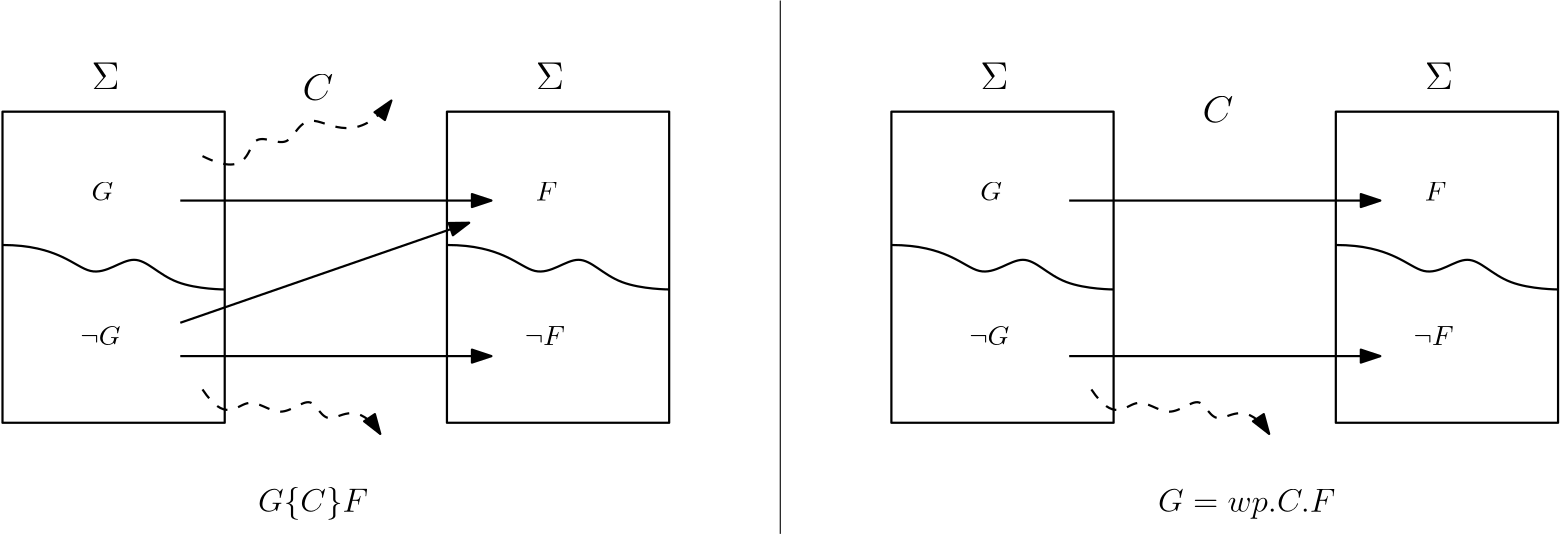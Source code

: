 <?xml version="1.0"?>
<!DOCTYPE ipe SYSTEM "ipe.dtd">
<ipe version="70218" creator="Ipe 7.2.28">
<info created="D:20230506130932" modified="D:20230922173808"/>
<ipestyle name="basic">
<symbol name="arrow/arc(spx)">
<path stroke="sym-stroke" fill="sym-stroke" pen="sym-pen">
0 0 m
-1 0.333 l
-1 -0.333 l
h
</path>
</symbol>
<symbol name="arrow/farc(spx)">
<path stroke="sym-stroke" fill="white" pen="sym-pen">
0 0 m
-1 0.333 l
-1 -0.333 l
h
</path>
</symbol>
<symbol name="arrow/ptarc(spx)">
<path stroke="sym-stroke" fill="sym-stroke" pen="sym-pen">
0 0 m
-1 0.333 l
-0.8 0 l
-1 -0.333 l
h
</path>
</symbol>
<symbol name="arrow/fptarc(spx)">
<path stroke="sym-stroke" fill="white" pen="sym-pen">
0 0 m
-1 0.333 l
-0.8 0 l
-1 -0.333 l
h
</path>
</symbol>
<symbol name="mark/circle(sx)" transformations="translations">
<path fill="sym-stroke">
0.6 0 0 0.6 0 0 e
0.4 0 0 0.4 0 0 e
</path>
</symbol>
<symbol name="mark/disk(sx)" transformations="translations">
<path fill="sym-stroke">
0.6 0 0 0.6 0 0 e
</path>
</symbol>
<symbol name="mark/fdisk(sfx)" transformations="translations">
<group>
<path fill="sym-fill">
0.5 0 0 0.5 0 0 e
</path>
<path fill="sym-stroke" fillrule="eofill">
0.6 0 0 0.6 0 0 e
0.4 0 0 0.4 0 0 e
</path>
</group>
</symbol>
<symbol name="mark/box(sx)" transformations="translations">
<path fill="sym-stroke" fillrule="eofill">
-0.6 -0.6 m
0.6 -0.6 l
0.6 0.6 l
-0.6 0.6 l
h
-0.4 -0.4 m
0.4 -0.4 l
0.4 0.4 l
-0.4 0.4 l
h
</path>
</symbol>
<symbol name="mark/square(sx)" transformations="translations">
<path fill="sym-stroke">
-0.6 -0.6 m
0.6 -0.6 l
0.6 0.6 l
-0.6 0.6 l
h
</path>
</symbol>
<symbol name="mark/fsquare(sfx)" transformations="translations">
<group>
<path fill="sym-fill">
-0.5 -0.5 m
0.5 -0.5 l
0.5 0.5 l
-0.5 0.5 l
h
</path>
<path fill="sym-stroke" fillrule="eofill">
-0.6 -0.6 m
0.6 -0.6 l
0.6 0.6 l
-0.6 0.6 l
h
-0.4 -0.4 m
0.4 -0.4 l
0.4 0.4 l
-0.4 0.4 l
h
</path>
</group>
</symbol>
<symbol name="mark/cross(sx)" transformations="translations">
<group>
<path fill="sym-stroke">
-0.43 -0.57 m
0.57 0.43 l
0.43 0.57 l
-0.57 -0.43 l
h
</path>
<path fill="sym-stroke">
-0.43 0.57 m
0.57 -0.43 l
0.43 -0.57 l
-0.57 0.43 l
h
</path>
</group>
</symbol>
<symbol name="arrow/fnormal(spx)">
<path stroke="sym-stroke" fill="white" pen="sym-pen">
0 0 m
-1 0.333 l
-1 -0.333 l
h
</path>
</symbol>
<symbol name="arrow/pointed(spx)">
<path stroke="sym-stroke" fill="sym-stroke" pen="sym-pen">
0 0 m
-1 0.333 l
-0.8 0 l
-1 -0.333 l
h
</path>
</symbol>
<symbol name="arrow/fpointed(spx)">
<path stroke="sym-stroke" fill="white" pen="sym-pen">
0 0 m
-1 0.333 l
-0.8 0 l
-1 -0.333 l
h
</path>
</symbol>
<symbol name="arrow/linear(spx)">
<path stroke="sym-stroke" pen="sym-pen">
-1 0.333 m
0 0 l
-1 -0.333 l
</path>
</symbol>
<symbol name="arrow/fdouble(spx)">
<path stroke="sym-stroke" fill="white" pen="sym-pen">
0 0 m
-1 0.333 l
-1 -0.333 l
h
-1 0 m
-2 0.333 l
-2 -0.333 l
h
</path>
</symbol>
<symbol name="arrow/double(spx)">
<path stroke="sym-stroke" fill="sym-stroke" pen="sym-pen">
0 0 m
-1 0.333 l
-1 -0.333 l
h
-1 0 m
-2 0.333 l
-2 -0.333 l
h
</path>
</symbol>
<symbol name="arrow/mid-normal(spx)">
<path stroke="sym-stroke" fill="sym-stroke" pen="sym-pen">
0.5 0 m
-0.5 0.333 l
-0.5 -0.333 l
h
</path>
</symbol>
<symbol name="arrow/mid-fnormal(spx)">
<path stroke="sym-stroke" fill="white" pen="sym-pen">
0.5 0 m
-0.5 0.333 l
-0.5 -0.333 l
h
</path>
</symbol>
<symbol name="arrow/mid-pointed(spx)">
<path stroke="sym-stroke" fill="sym-stroke" pen="sym-pen">
0.5 0 m
-0.5 0.333 l
-0.3 0 l
-0.5 -0.333 l
h
</path>
</symbol>
<symbol name="arrow/mid-fpointed(spx)">
<path stroke="sym-stroke" fill="white" pen="sym-pen">
0.5 0 m
-0.5 0.333 l
-0.3 0 l
-0.5 -0.333 l
h
</path>
</symbol>
<symbol name="arrow/mid-double(spx)">
<path stroke="sym-stroke" fill="sym-stroke" pen="sym-pen">
1 0 m
0 0.333 l
0 -0.333 l
h
0 0 m
-1 0.333 l
-1 -0.333 l
h
</path>
</symbol>
<symbol name="arrow/mid-fdouble(spx)">
<path stroke="sym-stroke" fill="white" pen="sym-pen">
1 0 m
0 0.333 l
0 -0.333 l
h
0 0 m
-1 0.333 l
-1 -0.333 l
h
</path>
</symbol>
<anglesize name="22.5 deg" value="22.5"/>
<anglesize name="30 deg" value="30"/>
<anglesize name="45 deg" value="45"/>
<anglesize name="60 deg" value="60"/>
<anglesize name="90 deg" value="90"/>
<arrowsize name="large" value="10"/>
<arrowsize name="small" value="5"/>
<arrowsize name="tiny" value="3"/>
<color name="blue" value="0 0 1"/>
<color name="brown" value="0.647 0.165 0.165"/>
<color name="darkblue" value="0 0 0.545"/>
<color name="darkcyan" value="0 0.545 0.545"/>
<color name="darkgray" value="0.663"/>
<color name="darkgreen" value="0 0.392 0"/>
<color name="darkmagenta" value="0.545 0 0.545"/>
<color name="darkorange" value="1 0.549 0"/>
<color name="darkred" value="0.545 0 0"/>
<color name="gold" value="1 0.843 0"/>
<color name="gray" value="0.745"/>
<color name="green" value="0 1 0"/>
<color name="lightblue" value="0.678 0.847 0.902"/>
<color name="lightcyan" value="0.878 1 1"/>
<color name="lightgray" value="0.827"/>
<color name="lightgreen" value="0.565 0.933 0.565"/>
<color name="lightyellow" value="1 1 0.878"/>
<color name="navy" value="0 0 0.502"/>
<color name="orange" value="1 0.647 0"/>
<color name="pink" value="1 0.753 0.796"/>
<color name="purple" value="0.627 0.125 0.941"/>
<color name="red" value="1 0 0"/>
<color name="seagreen" value="0.18 0.545 0.341"/>
<color name="turquoise" value="0.251 0.878 0.816"/>
<color name="violet" value="0.933 0.51 0.933"/>
<color name="yellow" value="1 1 0"/>
<dashstyle name="dash dot dotted" value="[4 2 1 2 1 2] 0"/>
<dashstyle name="dash dotted" value="[4 2 1 2] 0"/>
<dashstyle name="dashed" value="[4] 0"/>
<dashstyle name="dotted" value="[1 3] 0"/>
<gridsize name="10 pts (~3.5 mm)" value="10"/>
<gridsize name="14 pts (~5 mm)" value="14"/>
<gridsize name="16 pts (~6 mm)" value="16"/>
<gridsize name="20 pts (~7 mm)" value="20"/>
<gridsize name="28 pts (~10 mm)" value="28"/>
<gridsize name="32 pts (~12 mm)" value="32"/>
<gridsize name="4 pts" value="4"/>
<gridsize name="56 pts (~20 mm)" value="56"/>
<gridsize name="8 pts (~3 mm)" value="8"/>
<opacity name="10%" value="0.1"/>
<opacity name="30%" value="0.3"/>
<opacity name="50%" value="0.5"/>
<opacity name="75%" value="0.75"/>
<pen name="fat" value="1.2"/>
<pen name="heavier" value="0.8"/>
<pen name="ultrafat" value="2"/>
<symbolsize name="large" value="5"/>
<symbolsize name="small" value="2"/>
<symbolsize name="tiny" value="1.1"/>
<textsize name="Huge" value="\Huge"/>
<textsize name="LARGE" value="\LARGE"/>
<textsize name="Large" value="\Large"/>
<textsize name="footnote" value="\footnotesize"/>
<textsize name="huge" value="\huge"/>
<textsize name="large" value="\large"/>
<textsize name="script" value="\scriptsize"/>
<textsize name="small" value="\small"/>
<textsize name="tiny" value="\tiny"/>
<textstyle name="center" begin="\begin{center}" end="\end{center}"/>
<textstyle name="item" begin="\begin{itemize}\item{}" end="\end{itemize}"/>
<textstyle name="itemize" begin="\begin{itemize}" end="\end{itemize}"/>
<tiling name="falling" angle="-60" step="4" width="1"/>
<tiling name="rising" angle="30" step="4" width="1"/>
</ipestyle>
<page title="hoare-wp">
<layer name="alpha"/>
<view layers="alpha" active="alpha"/>
<path layer="alpha" matrix="1 0 0 1 -112 16" stroke="black" pen="heavier">
128 736 m
128 624 l
208 624 l
208 736 l
h
</path>
<text matrix="1 0 0 1 -112 -16" transformations="translations" pos="160 776" stroke="black" type="label" width="10.145" height="9.803" depth="0" valign="baseline" size="Large" style="math">\Sigma</text>
<path matrix="1 0 0 1 -112 16" stroke="black" pen="heavier">
128 688 m
148 688
160 672
176 688
188 672
208 672
208 672 c
</path>
<text matrix="1 0 0 1 -108 4" transformations="translations" pos="156 716" stroke="black" type="label" width="7.833" height="6.808" depth="0" valign="baseline" style="math">G</text>
<text matrix="1 0 0 1 -112 -48" transformations="translations" pos="156 716" stroke="black" type="label" width="14.475" height="6.808" depth="0" valign="baseline" style="math">\neg G</text>
<path matrix="1 0 0 1 48 16" stroke="black" pen="heavier">
128 736 m
128 624 l
208 624 l
208 736 l
h
</path>
<text matrix="1 0 0 1 48 -16" transformations="translations" pos="160 776" stroke="black" type="label" width="10.145" height="9.803" depth="0" valign="baseline" size="Large" style="math">\Sigma</text>
<path matrix="1 0 0 1 48 16" stroke="black" pen="heavier">
128 688 m
148 688
160 672
176 688
188 672
208 672
208 672 c
</path>
<text matrix="1 0 0 1 52 4" transformations="translations" pos="156 716" stroke="black" type="label" width="7.79" height="6.808" depth="0" valign="baseline" style="math">F</text>
<text matrix="1 0 0 1 48 -48" transformations="translations" pos="156 716" stroke="black" type="label" width="14.432" height="6.808" depth="0" valign="baseline" style="math">\neg F</text>
<path matrix="1 0 0 1 -112 16" stroke="black" dash="dashed" pen="heavier" arrow="normal/normal">
200 720 m
216 712
216 732
232 720
236 740
256 724
268 740 c
</path>
<path matrix="1 0 0 1 -112 16" stroke="black" pen="heavier" arrow="normal/normal">
192 704 m
304 704 l
</path>
<path matrix="1 0 0 1 -112 -40" stroke="black" pen="heavier" arrow="normal/normal">
192 704 m
304 704 l
</path>
<path matrix="1 0 0 1 -112 16" stroke="black" pen="heavier" arrow="normal/normal">
192 660 m
296 696 l
</path>
<path matrix="1 0 0 1 -112 16" stroke="black" dash="dashed" pen="heavier" arrow="normal/normal">
200 636 m
208 624
216 636
228 624
240 636
244 620
256 632
264 620 c
</path>
<text matrix="1 0 0 1 -44 -36" transformations="translations" pos="168 792" stroke="black" type="label" width="11.08" height="9.803" depth="0" valign="baseline" size="Large" style="math">C</text>
<path matrix="1 0 0 1 208 16" stroke="black" pen="heavier">
128 736 m
128 624 l
208 624 l
208 736 l
h
</path>
<text matrix="1 0 0 1 208 -16" transformations="translations" pos="160 776" stroke="black" type="label" width="10.145" height="9.803" depth="0" valign="baseline" size="Large" style="math">\Sigma</text>
<path matrix="1 0 0 1 208 16" stroke="black" pen="heavier">
128 688 m
148 688
160 672
176 688
188 672
208 672
208 672 c
</path>
<text matrix="1 0 0 1 212 4" transformations="translations" pos="156 716" stroke="black" type="label" width="7.833" height="6.808" depth="0" valign="baseline" style="math">G</text>
<text matrix="1 0 0 1 208 -48" transformations="translations" pos="156 716" stroke="black" type="label" width="14.475" height="6.808" depth="0" valign="baseline" style="math">\neg G</text>
<path matrix="1 0 0 1 368 16" stroke="black" pen="heavier">
128 736 m
128 624 l
208 624 l
208 736 l
h
</path>
<text matrix="1 0 0 1 368 -16" transformations="translations" pos="160 776" stroke="black" type="label" width="10.145" height="9.803" depth="0" valign="baseline" size="Large" style="math">\Sigma</text>
<path matrix="1 0 0 1 368 16" stroke="black" pen="heavier">
128 688 m
148 688
160 672
176 688
188 672
208 672
208 672 c
</path>
<text matrix="1 0 0 1 372 4" transformations="translations" pos="156 716" stroke="black" type="label" width="7.79" height="6.808" depth="0" valign="baseline" style="math">F</text>
<text matrix="1 0 0 1 368 -48" transformations="translations" pos="156 716" stroke="black" type="label" width="14.432" height="6.808" depth="0" valign="baseline" style="math">\neg F</text>
<path matrix="1 0 0 1 208 16" stroke="black" pen="heavier" arrow="normal/normal">
192 704 m
304 704 l
</path>
<path matrix="1 0 0 1 208 -40" stroke="black" pen="heavier" arrow="normal/normal">
192 704 m
304 704 l
</path>
<path matrix="1 0 0 1 208 16" stroke="black" dash="dashed" pen="heavier" arrow="normal/normal">
200 636 m
208 624
216 636
228 624
240 636
244 620
256 632
264 620 c
</path>
<text matrix="1 0 0 1 280 -44" transformations="translations" pos="168 792" stroke="black" type="label" width="11.08" height="9.803" depth="0" valign="baseline" size="Large" style="math">C</text>
<text matrix="1 0 0 1 276 -108" transformations="translations" pos="156 716" stroke="black" type="label" width="63.835" height="8.174" depth="2.32" valign="baseline" size="large" style="math">G=wp.C.F</text>
<text matrix="1 0 0 1 -48 -108" transformations="translations" pos="156 716" stroke="black" type="label" width="39.626" height="8.965" depth="2.99" valign="baseline" size="large" style="math">G\{C\}F </text>
<path matrix="1 0 0 1 4 8" stroke="black">
292 784 m
292 592 l
</path>
</page>
<page title="wp-wlp">
<layer name="alpha"/>
<view layers="alpha" active="alpha"/>
<path layer="alpha" matrix="1 0 0 1 -96 0" stroke="black" pen="heavier">
128 736 m
128 624 l
208 624 l
208 736 l
h
</path>
<text matrix="1 0 0 1 -96 -32" transformations="translations" pos="160 776" stroke="black" type="label" width="10.145" height="9.803" depth="0" valign="baseline" size="Large" style="math">\Sigma</text>
<path matrix="1 0 0 1 -96 0" stroke="black" pen="heavier">
128 688 m
148 688
160 672
176 688
188 672
208 672
208 672 c
</path>
<text matrix="1 0 0 1 -92 -12" transformations="translations" pos="156 716" stroke="black" type="label" width="7.833" height="6.808" depth="0" valign="baseline" style="math">G</text>
<text matrix="1 0 0 1 -96 -64" transformations="translations" pos="156 716" stroke="black" type="label" width="14.475" height="6.808" depth="0" valign="baseline" style="math">\neg G</text>
<path matrix="1 0 0 1 64 0" stroke="black" pen="heavier">
128 736 m
128 624 l
208 624 l
208 736 l
h
</path>
<text matrix="1 0 0 1 64 -32" transformations="translations" pos="160 776" stroke="black" type="label" width="10.145" height="9.803" depth="0" valign="baseline" size="Large" style="math">\Sigma</text>
<path matrix="1 0 0 1 64 0" stroke="black" pen="heavier">
128 688 m
148 688
160 672
176 688
188 672
208 672
208 672 c
</path>
<text matrix="1 0 0 1 68 -12" transformations="translations" pos="156 716" stroke="black" type="label" width="7.79" height="6.808" depth="0" valign="baseline" style="math">F</text>
<text matrix="1 0 0 1 64 -64" transformations="translations" pos="156 716" stroke="black" type="label" width="14.432" height="6.808" depth="0" valign="baseline" style="math">\neg F</text>
<path matrix="1 0 0 1 -96 12" stroke="black" pen="heavier" arrow="normal/normal">
192 704 m
308 708 l
</path>
<text matrix="1 0 0 1 -28 -44" transformations="translations" pos="168 792" stroke="black" type="label" width="11.08" height="9.803" depth="0" valign="baseline" size="Large" style="math">C</text>
<use matrix="1 0 0 1 -96 12" name="mark/disk(sx)" pos="192 704" size="normal" stroke="black"/>
<use matrix="1 0 0 1 -96 -12" name="mark/disk(sx)" pos="192 648" size="normal" stroke="black"/>
<path matrix="1 0 0 1 -96 0" stroke="black" pen="heavier" arrow="normal/normal">
192 716 m
252 732
304 724 c
</path>
<path matrix="1 0 0 1 -96 0" stroke="black" pen="heavier" arrow="normal/normal">
192 716 m
248 704
304 712 c
</path>
<path matrix="1 0 0 1 -96 0" stroke="black" pen="heavier" arrow="normal/normal">
192 652 m
300 652 l
</path>
<path matrix="1 0 0 1 -96 -12" stroke="black" pen="heavier" arrow="normal/normal">
192 664 m
300 676 l
</path>
<use matrix="1 0 0 1 -96 -12" name="mark/disk(sx)" pos="192 664" size="normal" stroke="black"/>
<text matrix="1 0 0 1 -84 -12" transformations="translations" pos="244 724" stroke="black" type="label" width="2.767" height="14.999" depth="0" valign="baseline" style="math">\vdots</text>
<text matrix="1 0 0 1 -84 -68" transformations="translations" pos="244 724" stroke="black" type="label" width="2.767" height="14.999" depth="0" valign="baseline" style="math">\vdots </text>
<path matrix="1 0 0 1 -96 0" stroke="black" pen="heavier" arrow="normal/normal">
192 652 m
244 672
300 672 c
</path>
<path matrix="1 0 0 1 -96 0" stroke="black" pen="heavier" arrow="normal/normal">
192 692 m
300 680 l
</path>
<path matrix="1 0 0 1 -96 0" stroke="black" pen="heavier" arrow="normal/normal">
192 692 m
252 704
304 700 c
</path>
<use matrix="1 0 0 1 -96 -8" name="mark/disk(sx)" pos="192 700" size="normal" stroke="black"/>
<text matrix="1 0 0 1 -40 -116" transformations="translations" pos="156 716" stroke="black" type="label" width="63.835" height="8.174" depth="2.32" valign="baseline" size="large" style="math">G=wp.C.F</text>
<path matrix="1 0 0 1 -104 0" stroke="black" dash="dashed" pen="heavier" arrow="normal/normal">
200 636 m
208 624
216 636
228 624
240 636
244 620
256 632
264 620 c
</path>
<path matrix="1 0 0 1 192 0" stroke="black" pen="heavier">
128 736 m
128 624 l
208 624 l
208 736 l
h
</path>
<text matrix="1 0 0 1 188 -32" transformations="translations" pos="160 776" stroke="black" type="label" width="10.145" height="9.803" depth="0" valign="baseline" size="Large" style="math">\Sigma</text>
<path matrix="1 0 0 1 192 0" stroke="black" pen="heavier">
128 688 m
148 688
160 672
176 688
188 672
208 672
208 672 c
</path>
<text matrix="1 0 0 1 192 -12" transformations="translations" pos="156 716" stroke="black" type="label" width="7.833" height="6.808" depth="0" valign="baseline" style="math">G</text>
<text matrix="1 0 0 1 188 -64" transformations="translations" pos="156 716" stroke="black" type="label" width="14.475" height="6.808" depth="0" valign="baseline" style="math">\neg G</text>
<path matrix="1 0 0 1 348 0" stroke="black" pen="heavier">
128 736 m
128 624 l
208 624 l
208 736 l
h
</path>
<text matrix="1 0 0 1 348 -32" transformations="translations" pos="160 776" stroke="black" type="label" width="10.145" height="9.803" depth="0" valign="baseline" size="Large" style="math">\Sigma</text>
<path matrix="1 0 0 1 348 0" stroke="black" pen="heavier">
128 688 m
148 688
160 672
176 688
188 672
208 672
208 672 c
</path>
<text matrix="1 0 0 1 352 -12" transformations="translations" pos="156 716" stroke="black" type="label" width="7.79" height="6.808" depth="0" valign="baseline" style="math">F</text>
<text matrix="1 0 0 1 348 -64" transformations="translations" pos="156 716" stroke="black" type="label" width="14.432" height="6.808" depth="0" valign="baseline" style="math">\neg F</text>
<path matrix="1 0 0 1 188 4" stroke="black" pen="heavier" arrow="normal/normal">
192 704 m
308 708 l
</path>
<path matrix="1 0 0 1 188 -60" stroke="black" pen="heavier" arrow="normal/normal">
192 704 m
304 704 l
</path>
<text matrix="1 0 0 1 260 -48" transformations="translations" pos="168 792" stroke="black" type="label" width="11.08" height="9.803" depth="0" valign="baseline" size="Large" style="math">C</text>
<use matrix="1 0 0 1 188 4" name="mark/disk(sx)" pos="192 704" size="normal" stroke="black"/>
<use matrix="1 0 0 1 188 -4" name="mark/disk(sx)" pos="192 648" size="normal" stroke="black"/>
<path matrix="1 0 0 1 188 -8" stroke="black" pen="heavier" arrow="normal/normal">
192 716 m
252 732
304 724 c
</path>
<path matrix="1 0 0 1 188 4" stroke="black" pen="heavier" arrow="normal/normal">
192 704 m
248 692
304 704 c
</path>
<path matrix="1 0 0 1 188 0" stroke="seagreen" pen="heavier" arrow="normal/normal">
192 656 m
304 656 l
</path>
<path matrix="1 0 0 1 188 -8" stroke="seagreen" pen="heavier" arrow="normal/normal">
192 664 m
300 676 l
</path>
<path matrix="1 0 0 1 188 0" stroke="seagreen" pen="heavier" arrow="normal/normal">
192 656 m
264 672
296 700 c
</path>
<use matrix="1 0 0 1 188 -8" name="mark/disk(sx)" pos="192 664" size="normal" stroke="seagreen"/>
<text matrix="1 0 0 1 200 -20" transformations="translations" pos="244 724" stroke="black" type="label" width="2.767" height="14.999" depth="0" valign="baseline" style="math">\vdots</text>
<text matrix="1 0 0 1 200 -64" transformations="translations" pos="244 724" stroke="seagreen" type="label" width="2.767" height="14.999" depth="0" valign="baseline" style="math">\vdots </text>
<use matrix="1 0 0 1 188 88" name="mark/disk(sx)" pos="192 636" size="normal" stroke="black"/>
<text matrix="1 0 0 1 248 -116" transformations="translations" pos="156 716" stroke="black" type="label" width="67.585" height="8.307" depth="2.32" valign="baseline" size="large" style="math">G=wlp.C.F </text>
<path matrix="1 0 0 1 180 4" stroke="black" dash="dashed" pen="heavier" arrow="normal/normal">
200 720 m
216 712
216 732
232 720
236 740
256 724
268 740 c
</path>
<path matrix="1 0 0 1 -96 0" stroke="black" pen="heavier">
128 736 m
128 624 l
208 624 l
208 736 l
h
</path>
<text matrix="1 0 0 1 -96 -32" transformations="translations" pos="160 776" stroke="black" type="label" width="10.145" height="9.803" depth="0" valign="baseline" size="Large" style="math">\Sigma</text>
<path matrix="1 0 0 1 -96 0" stroke="black" pen="heavier">
128 688 m
148 688
160 672
176 688
188 672
208 672
208 672 c
</path>
<text matrix="1 0 0 1 -92 -12" transformations="translations" pos="156 716" stroke="black" type="label" width="7.833" height="6.808" depth="0" valign="baseline" style="math">G</text>
<text matrix="1 0 0 1 -96 -64" transformations="translations" pos="156 716" stroke="black" type="label" width="14.475" height="6.808" depth="0" valign="baseline" style="math">\neg G</text>
<path matrix="1 0 0 1 64 0" stroke="black" pen="heavier">
128 736 m
128 624 l
208 624 l
208 736 l
h
</path>
<text matrix="1 0 0 1 64 -32" transformations="translations" pos="160 776" stroke="black" type="label" width="10.145" height="9.803" depth="0" valign="baseline" size="Large" style="math">\Sigma</text>
<path matrix="1 0 0 1 64 0" stroke="black" pen="heavier">
128 688 m
148 688
160 672
176 688
188 672
208 672
208 672 c
</path>
<text matrix="1 0 0 1 68 -12" transformations="translations" pos="156 716" stroke="black" type="label" width="7.79" height="6.808" depth="0" valign="baseline" style="math">F</text>
<text matrix="1 0 0 1 64 -64" transformations="translations" pos="156 716" stroke="black" type="label" width="14.432" height="6.808" depth="0" valign="baseline" style="math">\neg F</text>
<path matrix="1 0 0 1 -96 12" stroke="black" pen="heavier" arrow="normal/normal">
192 704 m
308 708 l
</path>
<text matrix="1 0 0 1 -28 -44" transformations="translations" pos="168 792" stroke="black" type="label" width="11.08" height="9.803" depth="0" valign="baseline" size="Large" style="math">C</text>
<use matrix="1 0 0 1 -96 12" name="mark/disk(sx)" pos="192 704" size="normal" stroke="black"/>
<use matrix="1 0 0 1 -96 -12" name="mark/disk(sx)" pos="192 648" size="normal" stroke="black"/>
<path matrix="1 0 0 1 -96 0" stroke="black" pen="heavier" arrow="normal/normal">
192 716 m
252 732
304 724 c
</path>
<path matrix="1 0 0 1 -96 0" stroke="black" pen="heavier" arrow="normal/normal">
192 716 m
248 704
304 712 c
</path>
<path matrix="1 0 0 1 -96 0" stroke="black" pen="heavier" arrow="normal/normal">
192 652 m
300 652 l
</path>
<path matrix="1 0 0 1 -96 -12" stroke="black" pen="heavier" arrow="normal/normal">
192 664 m
300 676 l
</path>
<use matrix="1 0 0 1 -96 -12" name="mark/disk(sx)" pos="192 664" size="normal" stroke="black"/>
<text matrix="1 0 0 1 -84 -12" transformations="translations" pos="244 724" stroke="black" type="label" width="2.767" height="14.999" depth="0" valign="baseline" style="math">\vdots</text>
<text matrix="1 0 0 1 -84 -68" transformations="translations" pos="244 724" stroke="black" type="label" width="2.767" height="14.999" depth="0" valign="baseline" style="math">\vdots </text>
<path matrix="1 0 0 1 -96 0" stroke="black" pen="heavier" arrow="normal/normal">
192 652 m
244 672
300 672 c
</path>
<path matrix="1 0 0 1 -96 0" stroke="seagreen" pen="heavier" arrow="normal/normal">
192 692 m
300 680 l
</path>
<path matrix="1 0 0 1 -96 0" stroke="seagreen" pen="heavier" arrow="normal/normal">
192 692 m
252 704
304 700 c
</path>
<use matrix="1 0 0 1 -96 -8" name="mark/disk(sx)" pos="192 700" size="normal" stroke="seagreen"/>
<text matrix="1 0 0 1 -40 -116" transformations="translations" pos="156 716" stroke="black" type="label" width="63.835" height="8.174" depth="2.32" valign="baseline" size="large" style="math">G=wp.C.F</text>
<path matrix="1 0 0 1 -104 0" stroke="black" dash="dashed" pen="heavier" arrow="normal/normal">
200 636 m
208 624
216 636
228 624
240 636
244 620
256 632
264 620 c
</path>
<path matrix="1 0 0 1 4 -4" stroke="black">
292 784 m
292 592 l
</path>
</page>
<page title="wp-wlp-angelic-demonic">
<layer name="alpha"/>
<view layers="alpha" active="alpha"/>
<path layer="alpha" matrix="1 0 0 1 -96 32" stroke="black" pen="heavier">
128 736 m
128 624 l
208 624 l
208 736 l
h
</path>
<text matrix="1 0 0 1 -96 0" transformations="translations" pos="160 776" stroke="black" type="label" width="10.145" height="9.803" depth="0" valign="baseline" size="Large" style="math">\Sigma</text>
<text matrix="1 0 0 1 -92 20" transformations="translations" pos="156 716" stroke="black" type="label" width="7.833" height="6.808" depth="0" valign="baseline" style="math">G</text>
<text matrix="1 0 0 1 -96 -32" transformations="translations" pos="156 716" stroke="black" type="label" width="14.475" height="6.808" depth="0" valign="baseline" style="math">\neg G</text>
<path matrix="1 0 0 1 64 32" stroke="black" pen="heavier">
128 736 m
128 624 l
208 624 l
208 736 l
h
</path>
<text matrix="1 0 0 1 64 0" transformations="translations" pos="160 776" stroke="black" type="label" width="10.145" height="9.803" depth="0" valign="baseline" size="Large" style="math">\Sigma</text>
<path matrix="1 0 0 1 64 32" stroke="black" pen="heavier">
128 688 m
148 688
160 672
176 688
188 672
208 672
208 672 c
</path>
<text matrix="1 0 0 1 68 20" transformations="translations" pos="156 716" stroke="black" type="label" width="7.79" height="6.808" depth="0" valign="baseline" style="math">F</text>
<text matrix="1 0 0 1 64 -32" transformations="translations" pos="156 716" stroke="black" type="label" width="14.432" height="6.808" depth="0" valign="baseline" style="math">\neg F</text>
<path matrix="1 0 0 1 -96 44" stroke="black" pen="heavier" arrow="normal/normal">
192 704 m
308 708 l
</path>
<text matrix="1 0 0 1 -28 -12" transformations="translations" pos="168 792" stroke="black" type="label" width="11.08" height="9.803" depth="0" valign="baseline" size="Large" style="math">C</text>
<use matrix="1 0 0 1 -96 44" name="mark/disk(sx)" pos="192 704" size="normal" stroke="black"/>
<use matrix="1 0 0 1 -96 20" name="mark/disk(sx)" pos="192 648" size="normal" stroke="black"/>
<path matrix="1 0 0 1 -96 32" stroke="black" pen="heavier" arrow="normal/normal">
192 716 m
252 732
304 724 c
</path>
<path matrix="1 0 0 1 -96 32" stroke="black" pen="heavier" arrow="normal/normal">
192 716 m
248 704
304 712 c
</path>
<path matrix="1 0 0 1 -96 32" stroke="black" pen="heavier" arrow="normal/normal">
192 652 m
300 652 l
</path>
<path matrix="1 0 0 1 -96 20" stroke="black" pen="heavier" arrow="normal/normal">
192 664 m
300 676 l
</path>
<use matrix="1 0 0 1 -96 20" name="mark/disk(sx)" pos="192 664" size="normal" stroke="black"/>
<text matrix="1 0 0 1 -84 20" transformations="translations" pos="244 724" stroke="black" type="label" width="2.767" height="14.999" depth="0" valign="baseline" style="math">\vdots</text>
<text matrix="1 0 0 1 -84 -36" transformations="translations" pos="244 724" stroke="black" type="label" width="2.767" height="14.999" depth="0" valign="baseline" style="math">\vdots </text>
<path matrix="1 0 0 1 -96 32" stroke="black" pen="heavier" arrow="normal/normal">
192 652 m
244 672
300 672 c
</path>
<path matrix="1 0 0 1 -96 32" stroke="black" pen="heavier" arrow="normal/normal">
192 692 m
300 680 l
</path>
<path matrix="1 0 0 1 -96 32" stroke="black" pen="heavier" arrow="normal/normal">
192 692 m
252 704
304 700 c
</path>
<use matrix="1 0 0 1 -96 24" name="mark/disk(sx)" pos="192 700" size="normal" stroke="black"/>
<path matrix="1 0 0 1 -104 32" stroke="black" dash="dashed" pen="heavier" arrow="normal/normal">
200 636 m
208 624
216 636
228 624
240 636
244 620
256 632
264 620 c
</path>
<path matrix="1 0 0 1 192 -160" stroke="black" pen="heavier">
128 736 m
128 624 l
208 624 l
208 736 l
h
</path>
<text matrix="1 0 0 1 188 -192" transformations="translations" pos="160 776" stroke="black" type="label" width="10.145" height="9.803" depth="0" valign="baseline" size="Large" style="math">\Sigma</text>
<path matrix="1 0 0 1 192 -160" stroke="black" pen="heavier">
128 688 m
148 688
160 672
176 688
188 672
208 672
208 672 c
</path>
<text matrix="1 0 0 1 192 -172" transformations="translations" pos="156 716" stroke="black" type="label" width="7.833" height="6.808" depth="0" valign="baseline" style="math">G</text>
<text matrix="1 0 0 1 188 -224" transformations="translations" pos="156 716" stroke="black" type="label" width="14.475" height="6.808" depth="0" valign="baseline" style="math">\neg G</text>
<path matrix="1 0 0 1 352 -160" stroke="black" pen="heavier">
128 736 m
128 624 l
208 624 l
208 736 l
h
</path>
<text matrix="1 0 0 1 352 -192" transformations="translations" pos="160 776" stroke="black" type="label" width="10.145" height="9.803" depth="0" valign="baseline" size="Large" style="math">\Sigma</text>
<path matrix="1 0 0 1 352 -160" stroke="black" pen="heavier">
128 688 m
148 688
160 672
176 688
188 672
208 672
208 672 c
</path>
<text matrix="1 0 0 1 356 -172" transformations="translations" pos="156 716" stroke="black" type="label" width="7.79" height="6.808" depth="0" valign="baseline" style="math">F</text>
<text matrix="1 0 0 1 352 -224" transformations="translations" pos="156 716" stroke="black" type="label" width="14.432" height="6.808" depth="0" valign="baseline" style="math">\neg F</text>
<path matrix="1 0 0 1 192 -156" stroke="black" pen="heavier" arrow="normal/normal">
192 704 m
308 708 l
</path>
<path matrix="1 0 0 1 192 -220" stroke="black" pen="heavier" arrow="normal/normal">
192 704 m
304 704 l
</path>
<text matrix="1 0 0 1 260 -208" transformations="translations" pos="168 792" stroke="black" type="label" width="11.08" height="9.803" depth="0" valign="baseline" size="Large" style="math">C</text>
<use matrix="1 0 0 1 192 -156" name="mark/disk(sx)" pos="192 704" size="normal" stroke="black"/>
<use matrix="1 0 0 1 192 -164" name="mark/disk(sx)" pos="192 648" size="normal" stroke="black"/>
<path matrix="1 0 0 1 192 -168" stroke="black" pen="heavier" arrow="normal/normal">
192 716 m
252 732
304 724 c
</path>
<path matrix="1 0 0 1 192 -156" stroke="black" pen="heavier" arrow="normal/normal">
192 704 m
248 692
304 704 c
</path>
<path matrix="1 0 0 1 192 -160" stroke="seagreen" pen="heavier" arrow="normal/normal">
192 656 m
304 656 l
</path>
<path matrix="1 0 0 1 192 -168" stroke="seagreen" pen="heavier" arrow="normal/normal">
192 664 m
300 676 l
</path>
<path matrix="1 0 0 1 192 -160" stroke="seagreen" pen="heavier" arrow="normal/normal">
192 656 m
264 672
296 700 c
</path>
<use matrix="1 0 0 1 192 -168" name="mark/disk(sx)" pos="192 664" size="normal" stroke="seagreen"/>
<text matrix="1 0 0 1 204 -180" transformations="translations" pos="244 724" stroke="black" type="label" width="2.767" height="14.999" depth="0" valign="baseline" style="math">\vdots</text>
<text matrix="1 0 0 1 204 -224" transformations="translations" pos="244 724" stroke="seagreen" type="label" width="2.767" height="14.999" depth="0" valign="baseline" style="math">\vdots </text>
<use matrix="1 0 0 1 192 -72" name="mark/disk(sx)" pos="192 636" size="normal" stroke="black"/>
<text matrix="1 0 0 1 248 -276" transformations="translations" pos="156 716" stroke="black" type="label" width="72.44" height="8.307" depth="2.32" valign="baseline" size="large" style="math">G=wlp_d.C.F </text>
<path matrix="1 0 0 1 184 -156" stroke="black" dash="dashed" pen="heavier" arrow="normal/normal">
200 720 m
216 712
216 732
232 720
236 740
256 724
268 740 c
</path>
<path matrix="1 0 0 1 -96 32" stroke="black" pen="heavier">
128 736 m
128 624 l
208 624 l
208 736 l
h
</path>
<text matrix="1 0 0 1 -96 0" transformations="translations" pos="160 776" stroke="black" type="label" width="10.145" height="9.803" depth="0" valign="baseline" size="Large" style="math">\Sigma</text>
<text matrix="1 0 0 1 -92 20" transformations="translations" pos="156 716" stroke="black" type="label" width="7.833" height="6.808" depth="0" valign="baseline" style="math">G</text>
<text matrix="1 0 0 1 -96 -32" transformations="translations" pos="156 716" stroke="black" type="label" width="14.475" height="6.808" depth="0" valign="baseline" style="math">\neg G</text>
<path matrix="1 0 0 1 64 32" stroke="black" pen="heavier">
128 736 m
128 624 l
208 624 l
208 736 l
h
</path>
<text matrix="1 0 0 1 64 0" transformations="translations" pos="160 776" stroke="black" type="label" width="10.145" height="9.803" depth="0" valign="baseline" size="Large" style="math">\Sigma</text>
<path matrix="1 0 0 1 64 32" stroke="black" pen="heavier">
128 688 m
148 688
160 672
176 688
188 672
208 672
208 672 c
</path>
<text matrix="1 0 0 1 68 20" transformations="translations" pos="156 716" stroke="black" type="label" width="7.79" height="6.808" depth="0" valign="baseline" style="math">F</text>
<text matrix="1 0 0 1 64 -32" transformations="translations" pos="156 716" stroke="black" type="label" width="14.432" height="6.808" depth="0" valign="baseline" style="math">\neg F</text>
<path matrix="1 0 0 1 -96 44" stroke="black" pen="heavier" arrow="normal/normal">
192 704 m
308 708 l
</path>
<text matrix="1 0 0 1 -28 -12" transformations="translations" pos="168 792" stroke="black" type="label" width="11.08" height="9.803" depth="0" valign="baseline" size="Large" style="math">C</text>
<use matrix="1 0 0 1 -96 44" name="mark/disk(sx)" pos="192 704" size="normal" stroke="black"/>
<use matrix="1 0 0 1 -96 20" name="mark/disk(sx)" pos="192 648" size="normal" stroke="black"/>
<path matrix="1 0 0 1 -96 32" stroke="black" pen="heavier" arrow="normal/normal">
192 716 m
252 732
304 724 c
</path>
<path matrix="1 0 0 1 -96 32" stroke="black" pen="heavier" arrow="normal/normal">
192 716 m
248 704
304 712 c
</path>
<path matrix="1 0 0 1 -96 32" stroke="black" pen="heavier" arrow="normal/normal">
192 652 m
300 652 l
</path>
<path matrix="1 0 0 1 -96 20" stroke="black" pen="heavier" arrow="normal/normal">
192 664 m
300 676 l
</path>
<use matrix="1 0 0 1 -96 20" name="mark/disk(sx)" pos="192 664" size="normal" stroke="black"/>
<text matrix="1 0 0 1 -84 20" transformations="translations" pos="244 724" stroke="black" type="label" width="2.767" height="14.999" depth="0" valign="baseline" style="math">\vdots</text>
<text matrix="1 0 0 1 -84 -36" transformations="translations" pos="244 724" stroke="black" type="label" width="2.767" height="14.999" depth="0" valign="baseline" style="math">\vdots </text>
<path matrix="1 0 0 1 -96 32" stroke="black" pen="heavier" arrow="normal/normal">
192 652 m
244 672
300 672 c
</path>
<path matrix="1 0 0 1 -96 32" stroke="seagreen" pen="heavier" arrow="normal/normal">
192 692 m
300 680 l
</path>
<path matrix="1 0 0 1 -96 32" stroke="seagreen" pen="heavier" arrow="normal/normal">
192 692 m
252 704
304 700 c
</path>
<use matrix="1 0 0 1 -96 24" name="mark/disk(sx)" pos="192 700" size="normal" stroke="seagreen"/>
<text matrix="1 0 0 1 -40 -84" transformations="translations" pos="156 716" stroke="black" type="label" width="68.831" height="8.174" depth="2.32" valign="baseline" size="large" style="math">G=wp_a.C.F</text>
<path matrix="1 0 0 1 -104 32" stroke="black" dash="dashed" pen="heavier" arrow="normal/normal">
200 636 m
208 624
216 636
228 624
240 636
244 620
256 632
264 620 c
</path>
<path matrix="1 0 0 1 192 32" stroke="black" pen="heavier">
128 736 m
128 624 l
208 624 l
208 736 l
h
</path>
<text matrix="1 0 0 1 192 0" transformations="translations" pos="160 776" stroke="black" type="label" width="10.145" height="9.803" depth="0" valign="baseline" size="Large" style="math">\Sigma</text>
<path matrix="1 0 0 1 192 32" stroke="black" pen="heavier">
128 688 m
148 688
160 672
176 688
188 672
208 672
208 672 c
</path>
<text matrix="1 0 0 1 196 20" transformations="translations" pos="156 716" stroke="black" type="label" width="7.833" height="6.808" depth="0" valign="baseline" style="math">G</text>
<text matrix="1 0 0 1 192 -32" transformations="translations" pos="156 716" stroke="black" type="label" width="14.475" height="6.808" depth="0" valign="baseline" style="math">\neg G</text>
<path matrix="1 0 0 1 352 32" stroke="black" pen="heavier">
128 736 m
128 624 l
208 624 l
208 736 l
h
</path>
<text matrix="1 0 0 1 352 0" transformations="translations" pos="160 776" stroke="black" type="label" width="10.145" height="9.803" depth="0" valign="baseline" size="Large" style="math">\Sigma</text>
<path matrix="1 0 0 1 352 32" stroke="black" pen="heavier">
128 688 m
148 688
160 672
176 688
188 672
208 672
208 672 c
</path>
<text matrix="1 0 0 1 356 20" transformations="translations" pos="156 716" stroke="black" type="label" width="7.79" height="6.808" depth="0" valign="baseline" style="math">F</text>
<text matrix="1 0 0 1 352 -32" transformations="translations" pos="156 716" stroke="black" type="label" width="14.432" height="6.808" depth="0" valign="baseline" style="math">\neg F</text>
<path matrix="1 0 0 1 192 44" stroke="black" pen="heavier" arrow="normal/normal">
192 704 m
308 708 l
</path>
<text matrix="1 0 0 1 260 -12" transformations="translations" pos="168 792" stroke="black" type="label" width="11.08" height="9.803" depth="0" valign="baseline" size="Large" style="math">C</text>
<use matrix="1 0 0 1 192 44" name="mark/disk(sx)" pos="192 704" size="normal" stroke="black"/>
<use matrix="1 0 0 1 192 20" name="mark/disk(sx)" pos="192 648" size="normal" stroke="black"/>
<path matrix="1 0 0 1 192 32" stroke="black" pen="heavier" arrow="normal/normal">
192 716 m
252 732
304 724 c
</path>
<path matrix="1 0 0 1 192 32" stroke="black" pen="heavier" arrow="normal/normal">
192 716 m
248 704
304 712 c
</path>
<use matrix="1 0 0 1 192 20" name="mark/disk(sx)" pos="192 664" size="normal" stroke="seagreen"/>
<text matrix="1 0 0 1 204 20" transformations="translations" pos="244 724" stroke="black" type="label" width="2.767" height="14.999" depth="0" valign="baseline" style="math">\vdots</text>
<path matrix="1 0 0 1 184 32" stroke="black" dash="dashed" pen="heavier" arrow="normal/normal">
200 636 m
208 624
216 636
228 624
240 636
244 620
256 632
264 620 c
</path>
<path matrix="1 0 0 1 192 32" stroke="black" pen="heavier">
128 736 m
128 624 l
208 624 l
208 736 l
h
</path>
<text matrix="1 0 0 1 192 0" transformations="translations" pos="160 776" stroke="black" type="label" width="10.145" height="9.803" depth="0" valign="baseline" size="Large" style="math">\Sigma</text>
<path matrix="1 0 0 1 192 32" stroke="black" pen="heavier">
128 688 m
148 688
160 672
176 688
188 672
208 672
208 672 c
</path>
<text matrix="1 0 0 1 196 20" transformations="translations" pos="156 716" stroke="black" type="label" width="7.833" height="6.808" depth="0" valign="baseline" style="math">G</text>
<text matrix="1 0 0 1 192 -32" transformations="translations" pos="156 716" stroke="black" type="label" width="14.475" height="6.808" depth="0" valign="baseline" style="math">\neg G</text>
<path matrix="1 0 0 1 352 32" stroke="black" pen="heavier">
128 736 m
128 624 l
208 624 l
208 736 l
h
</path>
<text matrix="1 0 0 1 352 0" transformations="translations" pos="160 776" stroke="black" type="label" width="10.145" height="9.803" depth="0" valign="baseline" size="Large" style="math">\Sigma</text>
<path matrix="1 0 0 1 352 32" stroke="black" pen="heavier">
128 688 m
148 688
160 672
176 688
188 672
208 672
208 672 c
</path>
<text matrix="1 0 0 1 356 20" transformations="translations" pos="156 716" stroke="black" type="label" width="7.79" height="6.808" depth="0" valign="baseline" style="math">F</text>
<text matrix="1 0 0 1 352 -32" transformations="translations" pos="156 716" stroke="black" type="label" width="14.432" height="6.808" depth="0" valign="baseline" style="math">\neg F</text>
<path matrix="1 0 0 1 192 44" stroke="black" pen="heavier" arrow="normal/normal">
192 704 m
308 708 l
</path>
<text matrix="1 0 0 1 260 -12" transformations="translations" pos="168 792" stroke="black" type="label" width="11.08" height="9.803" depth="0" valign="baseline" size="Large" style="math">C</text>
<use matrix="1 0 0 1 192 44" name="mark/disk(sx)" pos="192 704" size="normal" stroke="black"/>
<use matrix="1 0 0 1 192 20" name="mark/disk(sx)" pos="192 648" size="normal" stroke="black"/>
<path matrix="1 0 0 1 192 32" stroke="black" pen="heavier" arrow="normal/normal">
192 716 m
252 732
304 724 c
</path>
<path matrix="1 0 0 1 192 32" stroke="black" pen="heavier" arrow="normal/normal">
192 716 m
248 704
304 712 c
</path>
<path matrix="1 0 0 1 192 32" stroke="seagreen" pen="heavier" arrow="normal/normal">
192 652 m
300 652 l
</path>
<path matrix="1 0 0 1 192 20" stroke="seagreen" pen="heavier" arrow="normal/normal">
192 664 m
300 676 l
</path>
<text matrix="1 0 0 1 204 20" transformations="translations" pos="244 724" stroke="black" type="label" width="2.767" height="14.999" depth="0" valign="baseline" style="math">\vdots</text>
<text matrix="1 0 0 1 204 -36" transformations="translations" pos="244 724" stroke="seagreen" type="label" width="2.767" height="14.999" depth="0" valign="baseline" style="math">\vdots </text>
<path matrix="1 0 0 1 0 16" stroke="seagreen" pen="heavier" arrow="normal/normal">
384 668 m
436 688
488 716 c
</path>
<text matrix="1 0 0 1 248 -84" transformations="translations" pos="156 716" stroke="black" type="label" width="68.69" height="8.174" depth="2.32" valign="baseline" size="large" style="math">G=wp_d.C.F</text>
<path matrix="1 0 0 1 184 32" stroke="black" dash="dashed" pen="heavier" arrow="normal/normal">
200 636 m
208 624
216 636
228 624
240 636
244 620
256 632
264 620 c
</path>
<path matrix="1 0 0 1 -96 -160" stroke="black" pen="heavier">
128 736 m
128 624 l
208 624 l
208 736 l
h
</path>
<text matrix="1 0 0 1 -100 -192" transformations="translations" pos="160 776" stroke="black" type="label" width="10.145" height="9.803" depth="0" valign="baseline" size="Large" style="math">\Sigma</text>
<text matrix="1 0 0 1 -96 -172" transformations="translations" pos="156 716" stroke="black" type="label" width="7.833" height="6.808" depth="0" valign="baseline" style="math">G</text>
<text matrix="1 0 0 1 -100 -224" transformations="translations" pos="156 716" stroke="black" type="label" width="14.475" height="6.808" depth="0" valign="baseline" style="math">\neg G</text>
<path matrix="1 0 0 1 64 -160" stroke="black" pen="heavier">
128 736 m
128 624 l
208 624 l
208 736 l
h
</path>
<text matrix="1 0 0 1 64 -192" transformations="translations" pos="160 776" stroke="black" type="label" width="10.145" height="9.803" depth="0" valign="baseline" size="Large" style="math">\Sigma</text>
<path matrix="1 0 0 1 64 -160" stroke="black" pen="heavier">
128 688 m
148 688
160 672
176 688
188 672
208 672
208 672 c
</path>
<text matrix="1 0 0 1 68 -172" transformations="translations" pos="156 716" stroke="black" type="label" width="7.79" height="6.808" depth="0" valign="baseline" style="math">F</text>
<text matrix="1 0 0 1 64 -224" transformations="translations" pos="156 716" stroke="black" type="label" width="14.432" height="6.808" depth="0" valign="baseline" style="math">\neg F</text>
<path matrix="1 0 0 1 -96 -228" stroke="black" pen="heavier" arrow="normal/normal">
192 704 m
304 704 l
</path>
<text matrix="1 0 0 1 -28 -208" transformations="translations" pos="168 792" stroke="black" type="label" width="11.08" height="9.803" depth="0" valign="baseline" size="Large" style="math">C</text>
<use matrix="1 0 0 1 -96 -156" name="mark/disk(sx)" pos="192 704" size="normal" stroke="black"/>
<use matrix="1 0 0 1 -96 -172" name="mark/disk(sx)" pos="192 648" size="normal" stroke="black"/>
<use matrix="1 0 0 1 -96 -72" name="mark/disk(sx)" pos="192 636" size="normal" stroke="black"/>
<text matrix="1 0 0 1 -40 -276" transformations="translations" pos="156 716" stroke="black" type="label" width="72.581" height="8.307" depth="2.32" valign="baseline" size="large" style="math">G=wlp_a.C.F </text>
<path matrix="1 0 0 1 -104 -156" stroke="black" dash="dashed" pen="heavier" arrow="normal/normal">
200 720 m
216 712
216 732
232 720
236 740
256 724
268 740 c
</path>
<path matrix="1 0 0 1 -96 -160" stroke="black" pen="heavier" arrow="normal/normal">
192 652 m
300 652 l
</path>
<path matrix="1 0 0 1 -96 -172" stroke="black" pen="heavier" arrow="normal/normal">
192 664 m
300 676 l
</path>
<use matrix="1 0 0 1 -96 -156" name="mark/disk(sx)" pos="192 648" size="normal" stroke="black"/>
<path matrix="1 0 0 1 -96 -156" stroke="black" pen="heavier" arrow="normal/normal">
192 704 m
308 708 l
</path>
<path matrix="1 0 0 1 -96 -168" stroke="black" pen="heavier" arrow="normal/normal">
192 716 m
252 732
304 724 c
</path>
<path matrix="1 0 0 1 -96 -168" stroke="black" pen="heavier" arrow="normal/normal">
192 716 m
248 704
304 712 c
</path>
<text matrix="1 0 0 1 -84 -180" transformations="translations" pos="244 724" stroke="black" type="label" width="2.767" height="14.999" depth="0" valign="baseline" style="math">\vdots</text>
<path matrix="1 0 0 1 -96 -168" stroke="black" pen="heavier" arrow="normal/normal">
192 692 m
300 680 l
</path>
<path matrix="1 0 0 1 -96 -168" stroke="black" pen="heavier" arrow="normal/normal">
192 692 m
252 704
304 700 c
</path>
<path matrix="1 0 0 1 -96 -156" stroke="black" pen="heavier" arrow="normal/normal">
192 704 m
308 708 l
</path>
<path matrix="1 0 0 1 -96 -168" stroke="black" pen="heavier" arrow="normal/normal">
192 716 m
252 732
304 724 c
</path>
<path matrix="1 0 0 1 -96 -168" stroke="black" pen="heavier" arrow="normal/normal">
192 716 m
248 704
304 712 c
</path>
<text matrix="1 0 0 1 -84 -180" transformations="translations" pos="244 724" stroke="black" type="label" width="2.767" height="14.999" depth="0" valign="baseline" style="math">\vdots </text>
<path matrix="1 0 0 1 -96 -168" stroke="seagreen" pen="heavier" arrow="normal/normal">
192 692 m
300 680 l
</path>
<path matrix="1 0 0 1 -96 -168" stroke="seagreen" pen="heavier" arrow="normal/normal">
192 692 m
252 704
304 700 c
</path>
<use matrix="1 0 0 1 -96 -176" name="mark/disk(sx)" pos="192 700" size="normal" stroke="seagreen"/>
<path matrix="1 0 0 1 0 24" stroke="lightgray" pen="fat">
16 592 m
576 592 l
</path>
<path matrix="1 0 0 1 0 384" stroke="darkgray" dash="dotted" pen="fat">
296 432 m
296 44 l
</path>
<path matrix="1 0 0 1 -48 184" stroke="black" pen="heavier">
80 544 m
100 544
112 528
128 520
140 528
160 528
160 528 c
</path>
<path matrix="1 0 0 1 -48 -16" stroke="black" pen="heavier">
80 544 m
100 544
112 528
128 520
140 528
160 528
160 528 c
</path>
</page>
<page title="sp-slp">
<layer name="alpha"/>
<view layers="alpha" active="alpha"/>
<text layer="alpha" matrix="1 0 0 1 248 -292" transformations="translations" pos="156 716" stroke="black" type="label" width="69.265" height="8.307" depth="2.32" valign="baseline" size="large" style="math">F=slp_d.C.G</text>
<text matrix="1 0 0 1 -40 -84" transformations="translations" pos="156 716" stroke="black" type="label" width="65.655" height="8.174" depth="2.32" valign="baseline" size="large" style="math">F=sp_a.C.G
</text>
<path matrix="1 0 0 1 0 372" stroke="darkgray" dash="dotted" pen="fat">
296 432 m
296 44 l
</path>
<text matrix="1 0 0 1 -40 -96" transformations="translations" pos="156 716" stroke="black" type="label" width="84.095" height="8.965" depth="2.99" valign="baseline" size="large" style="math">F=wpo.C.G(?)</text>
<path matrix="1 0 0 1 -96 32" stroke="black" pen="heavier">
128 736 m
128 624 l
208 624 l
208 736 l
h
</path>
<text matrix="1 0 0 1 -100 0" transformations="translations" pos="160 776" stroke="black" type="label" width="10.145" height="9.803" depth="0" valign="baseline" size="Large" style="math">\Sigma</text>
<text matrix="1 0 0 1 -96 20" transformations="translations" pos="156 716" stroke="black" type="label" width="7.833" height="6.808" depth="0" valign="baseline" style="math">G</text>
<text matrix="1 0 0 1 -100 -32" transformations="translations" pos="156 716" stroke="black" type="label" width="14.475" height="6.808" depth="0" valign="baseline" style="math">\neg G</text>
<path matrix="1 0 0 1 64 32" stroke="black" pen="heavier">
128 736 m
128 624 l
208 624 l
208 736 l
h
</path>
<text matrix="1 0 0 1 64 0" transformations="translations" pos="160 776" stroke="black" type="label" width="10.145" height="9.803" depth="0" valign="baseline" size="Large" style="math">\Sigma</text>
<path matrix="1 0 0 1 64 32" stroke="black" pen="heavier">
128 688 m
148 688
160 672
176 688
188 672
208 672
208 672 c
</path>
<text matrix="1 0 0 1 68 20" transformations="translations" pos="156 716" stroke="black" type="label" width="7.79" height="6.808" depth="0" valign="baseline" style="math">F</text>
<text matrix="1 0 0 1 64 -32" transformations="translations" pos="156 716" stroke="black" type="label" width="14.432" height="6.808" depth="0" valign="baseline" style="math">\neg F</text>
<text matrix="1 0 0 1 -28 -16" transformations="translations" pos="168 792" stroke="black" type="label" width="11.08" height="9.803" depth="0" valign="baseline" size="Large" style="math">C</text>
<use matrix="1 0 0 1 -32 0" name="mark/disk(sx)" pos="240 736" size="normal" stroke="seagreen"/>
<path stroke="seagreen" pen="heavier" arrow="normal/normal">
96 696 m
160 708
208 736 c
</path>
<use matrix="1 0 0 1 -32 -16" name="mark/disk(sx)" pos="240 688" size="normal" stroke="black"/>
<path matrix="1 0 0 1 -32 -8" stroke="black" pen="heavier" arrow="normal/normal">
128 688 m
240 688 l
</path>
<text matrix="1 0 0 1 -48 -32" transformations="translations" pos="400 436" stroke="black" type="label" width="227.993" height="6.918" depth="0" valign="baseline">F also contains states that are unreachable from G. </text>
<text matrix="1 0 0 1 -12 -8" transformations="translations" pos="68 616" stroke="black" type="label" width="220.382" height="6.926" depth="1.93" valign="baseline">Final states satisfying F are all reachable from G. 
</text>
<path matrix="1 0 0 1 -60 -68" stroke="black" dash="dashed" pen="heavier" arrow="normal/normal">
200 720 m
216 712
216 732
232 720
236 740
256 724
268 740 c
</path>
<text matrix="1 0 0 1 -12 0" transformations="translations" pos="68 600" stroke="black" type="label" width="227.232" height="6.926" depth="1.93" valign="baseline">
The dotted line represents unreachable final states. </text>
<use name="mark/disk(sx)" pos="208 680" size="normal" stroke="black"/>
<text matrix="1 0 0 1 248 -84" transformations="translations" pos="156 716" stroke="black" type="label" width="65.515" height="8.174" depth="2.32" valign="baseline" size="large" style="math">F=sp_d.C.G</text>
<text matrix="1 0 0 1 -40 -292" transformations="translations" pos="156 716" stroke="black" type="label" width="69.405" height="8.307" depth="2.32" valign="baseline" size="large" style="math">F=slp_a.C.G
</text>
<path stroke="black" pen="heavier" arrow="normal/normal">
96 664 m
148 664
208 680 c
</path>
<path stroke="seagreen" pen="heavier" arrow="normal/normal">
96 720 m
152 724
208 736 c
</path>
<use name="mark/disk(sx)" pos="208 752" size="normal" stroke="black"/>
<path stroke="black" pen="heavier" arrow="normal/normal">
96 760 m
156 760
208 752 c
</path>
<path stroke="black" pen="heavier" arrow="normal/normal">
96 752 m
208 752 l
</path>
<path stroke="black" pen="heavier" arrow="normal/normal">
96 744 m
152 744
208 752 c
</path>
<text matrix="1 0 0 1 -108 24" transformations="translations" pos="244 724" stroke="black" type="label" width="2.767" height="14.999" depth="0" valign="baseline" style="math">\vdots </text>
<text matrix="1 0 0 1 -108 -56" transformations="translations" pos="244 724" stroke="black" type="label" width="2.767" height="14.999" depth="0" valign="baseline" style="math">\vdots</text>
<path matrix="1 0 0 1 192 32" stroke="black" pen="heavier">
128 736 m
128 624 l
208 624 l
208 736 l
h
</path>
<text matrix="1 0 0 1 188 0" transformations="translations" pos="160 776" stroke="black" type="label" width="10.145" height="9.803" depth="0" valign="baseline" size="Large" style="math">\Sigma</text>
<path matrix="1 0 0 1 192 32" stroke="black" pen="heavier">
128 688 m
148 688
160 672
176 688
188 672
208 672
208 672 c
</path>
<text matrix="1 0 0 1 192 20" transformations="translations" pos="156 716" stroke="black" type="label" width="7.833" height="6.808" depth="0" valign="baseline" style="math">G</text>
<text matrix="1 0 0 1 188 -32" transformations="translations" pos="156 716" stroke="black" type="label" width="14.475" height="6.808" depth="0" valign="baseline" style="math">\neg G</text>
<path matrix="1 0 0 1 352 32" stroke="black" pen="heavier">
128 736 m
128 624 l
208 624 l
208 736 l
h
</path>
<text matrix="1 0 0 1 352 0" transformations="translations" pos="160 776" stroke="black" type="label" width="10.145" height="9.803" depth="0" valign="baseline" size="Large" style="math">\Sigma</text>
<path matrix="1 0 0 1 352 32" stroke="black" pen="heavier">
128 688 m
148 688
160 672
176 688
188 672
208 672
208 672 c
</path>
<text matrix="1 0 0 1 356 20" transformations="translations" pos="156 716" stroke="black" type="label" width="7.79" height="6.808" depth="0" valign="baseline" style="math">F</text>
<text matrix="1 0 0 1 352 -32" transformations="translations" pos="156 716" stroke="black" type="label" width="14.432" height="6.808" depth="0" valign="baseline" style="math">\neg F</text>
<text matrix="1 0 0 1 260 -16" transformations="translations" pos="168 792" stroke="black" type="label" width="11.08" height="9.803" depth="0" valign="baseline" size="Large" style="math">C</text>
<use matrix="1 0 0 1 256 -32" name="mark/disk(sx)" pos="240 736" size="normal" stroke="seagreen"/>
<path stroke="seagreen" pen="heavier" arrow="normal/normal">
384 696 m
436 700
496 704 c
</path>
<use matrix="1 0 0 1 256 -16" name="mark/disk(sx)" pos="240 688" size="normal" stroke="black"/>
<path matrix="1 0 0 1 256 -8" stroke="black" pen="heavier" arrow="normal/normal">
128 688 m
240 688 l
</path>
<path matrix="1 0 0 1 228 -68" stroke="black" dash="dashed" pen="heavier" arrow="normal/normal">
200 720 m
216 712
216 732
232 720
236 740
256 724
268 740 c
</path>
<use matrix="1 0 0 1 288 0" name="mark/disk(sx)" pos="208 680" size="normal" stroke="black"/>
<path matrix="1 0 0 1 288 0" stroke="black" pen="heavier" arrow="normal/normal">
96 664 m
148 664
208 680 c
</path>
<path stroke="seagreen" pen="heavier" arrow="normal/normal">
384 720 m
496 704 l
</path>
<use matrix="1 0 0 1 288 0" name="mark/disk(sx)" pos="208 752" size="normal" stroke="black"/>
<path matrix="1 0 0 1 288 0" stroke="black" pen="heavier" arrow="normal/normal">
96 760 m
156 760
208 752 c
</path>
<path matrix="1 0 0 1 288 0" stroke="black" pen="heavier" arrow="normal/normal">
96 752 m
208 752 l
</path>
<path matrix="1 0 0 1 288 0" stroke="black" pen="heavier" arrow="normal/normal">
96 744 m
152 744
208 752 c
</path>
<text matrix="1 0 0 1 180 24" transformations="translations" pos="244 724" stroke="black" type="label" width="2.767" height="14.999" depth="0" valign="baseline" style="math">\vdots </text>
<text matrix="1 0 0 1 180 -56" transformations="translations" pos="244 724" stroke="black" type="label" width="2.767" height="14.999" depth="0" valign="baseline" style="math">\vdots</text>
<path matrix="1 0 0 1 -96 -176" stroke="black" pen="heavier">
128 736 m
128 624 l
208 624 l
208 736 l
h
</path>
<text matrix="1 0 0 1 -100 -208" transformations="translations" pos="160 776" stroke="black" type="label" width="10.145" height="9.803" depth="0" valign="baseline" size="Large" style="math">\Sigma</text>
<text matrix="1 0 0 1 -96 -188" transformations="translations" pos="156 716" stroke="black" type="label" width="7.833" height="6.808" depth="0" valign="baseline" style="math">G</text>
<text matrix="1 0 0 1 -100 -240" transformations="translations" pos="156 716" stroke="black" type="label" width="14.475" height="6.808" depth="0" valign="baseline" style="math">\neg G</text>
<path matrix="1 0 0 1 64 -176" stroke="black" pen="heavier">
128 736 m
128 624 l
208 624 l
208 736 l
h
</path>
<text matrix="1 0 0 1 64 -208" transformations="translations" pos="160 776" stroke="black" type="label" width="10.145" height="9.803" depth="0" valign="baseline" size="Large" style="math">\Sigma</text>
<path matrix="1 0 0 1 64 -176" stroke="black" pen="heavier">
128 688 m
148 688
160 672
176 688
188 672
208 672
208 672 c
</path>
<text matrix="1 0 0 1 68 -188" transformations="translations" pos="156 716" stroke="black" type="label" width="7.79" height="6.808" depth="0" valign="baseline" style="math">F</text>
<text matrix="1 0 0 1 64 -240" transformations="translations" pos="156 716" stroke="black" type="label" width="14.432" height="6.808" depth="0" valign="baseline" style="math">\neg F</text>
<text matrix="1 0 0 1 -28 -224" transformations="translations" pos="168 792" stroke="black" type="label" width="11.08" height="9.803" depth="0" valign="baseline" size="Large" style="math">C</text>
<use matrix="1 0 0 1 -32 -212" name="mark/disk(sx)" pos="240 736" size="normal" stroke="seagreen"/>
<path matrix="1 0 0 1 0 -212" stroke="seagreen" pen="heavier" arrow="normal/normal">
96 696 m
160 708
208 736 c
</path>
<path matrix="1 0 0 1 -32 -216" stroke="black" pen="heavier" arrow="normal/normal">
128 688 m
240 688 l
</path>
<use matrix="1 0 0 1 0 -208" name="mark/disk(sx)" pos="208 680" size="normal" stroke="black"/>
<path matrix="1 0 0 1 0 -208" stroke="black" pen="heavier" arrow="normal/normal">
96 664 m
148 664
208 680 c
</path>
<path matrix="1 0 0 1 0 -212" stroke="seagreen" pen="heavier" arrow="normal/normal">
96 720 m
152 724
208 736 c
</path>
<use matrix="1 0 0 1 0 -220" name="mark/disk(sx)" pos="208 752" size="normal" stroke="black"/>
<path matrix="1 0 0 1 0 -220" stroke="black" pen="heavier" arrow="normal/normal">
96 760 m
156 760
208 752 c
</path>
<path matrix="1 0 0 1 0 -220" stroke="black" pen="heavier" arrow="normal/normal">
96 752 m
208 752 l
</path>
<path matrix="1 0 0 1 0 -220" stroke="black" pen="heavier" arrow="normal/normal">
96 744 m
152 744
208 752 c
</path>
<text matrix="1 0 0 1 -108 -196" transformations="translations" pos="244 724" stroke="black" type="label" width="2.767" height="14.999" depth="0" valign="baseline" style="math">\vdots </text>
<text matrix="1 0 0 1 -108 -264" transformations="translations" pos="244 724" stroke="black" type="label" width="2.767" height="14.999" depth="0" valign="baseline" style="math">\vdots</text>
<path matrix="1 0 0 1 -288 -28" stroke="black" dash="dashed" pen="heavier" arrow="normal/normal">
432 588 m
440 580
448 592
460 580
472 592
476 576
488 588
496 576 c
</path>
<use matrix="1 0 0 1 -288 -28" name="mark/disk(sx)" pos="496 576" size="normal" stroke="black"/>
<path matrix="1 0 0 1 192 -176" stroke="black" pen="heavier">
128 736 m
128 624 l
208 624 l
208 736 l
h
</path>
<text matrix="1 0 0 1 188 -208" transformations="translations" pos="160 776" stroke="black" type="label" width="10.145" height="9.803" depth="0" valign="baseline" size="Large" style="math">\Sigma</text>
<path matrix="1 0 0 1 192 -176" stroke="black" pen="heavier">
128 688 m
148 688
160 672
176 688
188 672
208 672
208 672 c
</path>
<text matrix="1 0 0 1 192 -188" transformations="translations" pos="156 716" stroke="black" type="label" width="7.833" height="6.808" depth="0" valign="baseline" style="math">G</text>
<text matrix="1 0 0 1 188 -240" transformations="translations" pos="156 716" stroke="black" type="label" width="14.475" height="6.808" depth="0" valign="baseline" style="math">\neg G</text>
<path matrix="1 0 0 1 352 -176" stroke="black" pen="heavier">
128 736 m
128 624 l
208 624 l
208 736 l
h
</path>
<text matrix="1 0 0 1 352 -208" transformations="translations" pos="160 776" stroke="black" type="label" width="10.145" height="9.803" depth="0" valign="baseline" size="Large" style="math">\Sigma</text>
<path matrix="1 0 0 1 352 -176" stroke="black" pen="heavier">
128 688 m
148 688
160 672
176 688
188 672
208 672
208 672 c
</path>
<text matrix="1 0 0 1 356 -188" transformations="translations" pos="156 716" stroke="black" type="label" width="7.79" height="6.808" depth="0" valign="baseline" style="math">F</text>
<text matrix="1 0 0 1 352 -240" transformations="translations" pos="156 716" stroke="black" type="label" width="14.432" height="6.808" depth="0" valign="baseline" style="math">\neg F</text>
<text matrix="1 0 0 1 260 -224" transformations="translations" pos="168 792" stroke="black" type="label" width="11.08" height="9.803" depth="0" valign="baseline" size="Large" style="math">C</text>
<path matrix="1 0 0 1 256 -216" stroke="black" pen="heavier" arrow="normal/normal">
128 688 m
240 688 l
</path>
<use matrix="1 0 0 1 288 -208" name="mark/disk(sx)" pos="208 680" size="normal" stroke="black"/>
<path matrix="1 0 0 1 288 -208" stroke="black" pen="heavier" arrow="normal/normal">
96 664 m
148 664
208 680 c
</path>
<use matrix="1 0 0 1 288 -220" name="mark/disk(sx)" pos="208 752" size="normal" stroke="black"/>
<path matrix="1 0 0 1 288 -220" stroke="black" pen="heavier" arrow="normal/normal">
96 760 m
156 760
208 752 c
</path>
<path matrix="1 0 0 1 288 -220" stroke="black" pen="heavier" arrow="normal/normal">
96 752 m
208 752 l
</path>
<path matrix="1 0 0 1 288 -220" stroke="black" pen="heavier" arrow="normal/normal">
96 744 m
152 744
208 752 c
</path>
<text matrix="1 0 0 1 180 -196" transformations="translations" pos="244 724" stroke="black" type="label" width="2.767" height="14.999" depth="0" valign="baseline" style="math">\vdots</text>
<text matrix="1 0 0 1 180 -264" transformations="translations" pos="244 724" stroke="black" type="label" width="2.767" height="14.999" depth="0" valign="baseline" style="math">\vdots</text>
<path matrix="1 0 0 1 0 -28" stroke="black" dash="dashed" pen="heavier" arrow="normal/normal">
432 588 m
440 580
448 592
460 580
472 592
476 576
488 588
496 576 c
</path>
<use matrix="1 0 0 1 0 -28" name="mark/disk(sx)" pos="496 576" size="normal" stroke="black"/>
<use matrix="1 0 0 1 256 -240" name="mark/disk(sx)" pos="240 736" size="normal" stroke="seagreen"/>
<path matrix="1 0 0 1 0 -208" stroke="seagreen" pen="heavier" arrow="normal/normal">
384 696 m
436 700
496 704 c
</path>
<path matrix="1 0 0 1 0 -208" stroke="seagreen" pen="heavier" arrow="normal/normal">
384 720 m
496 704 l
</path>
<path stroke="lightgray" pen="fat">
16 592 m
576 592 l
</path>
<path matrix="1 0 0 1 -48 184" stroke="black" pen="heavier">
80 544 m
100 544
112 528
128 520
140 528
160 528
160 528 c
</path>
</page>
<page title="wlp implies G - situation 1">
<layer name="alpha"/>
<view layers="alpha" active="alpha"/>
<path layer="alpha" matrix="1 0 0 1 -96 32" stroke="black" pen="heavier">
128 736 m
128 624 l
208 624 l
208 736 l
h
</path>
<text matrix="1 0 0 1 -100 0" transformations="translations" pos="160 776" stroke="black" type="label" width="10.145" height="9.803" depth="0" valign="baseline" size="Large" style="math">\Sigma</text>
<path matrix="1 0 0 1 -96 48" stroke="black" pen="heavier">
128 688 m
148 688
160 672
176 688
188 672
208 672
208 672 c
</path>
<text matrix="1 0 0 1 -100 -32" transformations="translations" pos="156 716" stroke="black" type="label" width="14.475" height="6.808" depth="0" valign="baseline" style="math">\neg G</text>
<path matrix="1 0 0 1 64 32" stroke="black" pen="heavier">
128 736 m
128 624 l
208 624 l
208 736 l
h
</path>
<text matrix="1 0 0 1 64 0" transformations="translations" pos="160 776" stroke="black" type="label" width="10.145" height="9.803" depth="0" valign="baseline" size="Large" style="math">\Sigma</text>
<path matrix="1 0 0 1 64 32" stroke="black" pen="heavier">
128 688 m
148 688
160 672
176 688
188 672
208 672
208 672 c
</path>
<text matrix="1 0 0 1 68 20" transformations="translations" pos="156 716" stroke="black" type="label" width="7.79" height="6.808" depth="0" valign="baseline" style="math">F</text>
<text matrix="1 0 0 1 64 -32" transformations="translations" pos="156 716" stroke="black" type="label" width="14.432" height="6.808" depth="0" valign="baseline" style="math">\neg F</text>
<path matrix="1 0 0 1 -96 36" stroke="black" pen="heavier" arrow="normal/normal">
192 704 m
308 708 l
</path>
<path matrix="1 0 0 1 -96 -28" stroke="black" pen="heavier" arrow="normal/normal">
192 704 m
304 704 l
</path>
<text matrix="1 0 0 1 -28 -16" transformations="translations" pos="168 792" stroke="black" type="label" width="11.08" height="9.803" depth="0" valign="baseline" size="Large" style="math">C</text>
<use matrix="1 0 0 1 -96 36" name="mark/disk(sx)" pos="192 704" size="normal" stroke="black"/>
<use matrix="1 0 0 1 -96 28" name="mark/disk(sx)" pos="192 648" size="normal" stroke="black"/>
<path matrix="1 0 0 1 -96 24" stroke="black" pen="heavier" arrow="normal/normal">
192 716 m
252 732
304 724 c
</path>
<path matrix="1 0 0 1 -96 36" stroke="black" pen="heavier" arrow="normal/normal">
192 704 m
248 692
304 704 c
</path>
<path matrix="1 0 0 1 -96 32" stroke="seagreen" pen="heavier" arrow="normal/normal">
192 656 m
304 656 l
</path>
<path matrix="1 0 0 1 -96 24" stroke="seagreen" pen="heavier" arrow="normal/normal">
192 664 m
300 676 l
</path>
<path matrix="1 0 0 1 -96 32" stroke="seagreen" pen="heavier" arrow="normal/normal">
192 656 m
264 672
296 700 c
</path>
<use matrix="1 0 0 1 -96 24" name="mark/disk(sx)" pos="192 664" size="normal" stroke="seagreen"/>
<text matrix="1 0 0 1 -84 12" transformations="translations" pos="244 724" stroke="black" type="label" width="2.767" height="14.999" depth="0" valign="baseline" style="math">\vdots</text>
<text matrix="1 0 0 1 -84 -32" transformations="translations" pos="244 724" stroke="seagreen" type="label" width="2.767" height="14.999" depth="0" valign="baseline" style="math">\vdots </text>
<use matrix="1 0 0 1 -96 124" name="mark/disk(sx)" pos="192 636" size="normal" stroke="black"/>
<text matrix="1 0 0 1 -120 32" transformations="translations" pos="156 716" stroke="black" type="label" width="61.948" height="6.926" depth="1.93" valign="baseline" style="math">G=wlp_d.C.F </text>
<path matrix="1 0 0 1 -104 40" stroke="black" dash="dashed" pen="heavier" arrow="normal/normal">
200 720 m
216 712
216 732
232 720
236 740
256 724
268 740 c
</path>
<path matrix="1 0 0 1 -48 -144" stroke="black" pen="heavier">
128 736 m
128 624 l
208 624 l
208 736 l
h
</path>
<text matrix="1 0 0 1 -52 -176" transformations="translations" pos="160 776" stroke="black" type="label" width="10.145" height="9.803" depth="0" valign="baseline" size="Large" style="math">\Sigma</text>
<path stroke="black" pen="heavier">
80 544 m
100 544
112 528
128 520
140 528
160 528
160 528 c
</path>
<text matrix="1 0 0 1 -96 -152" transformations="translations" pos="156 716" stroke="black" type="label" width="7.833" height="6.808" depth="0" valign="baseline" style="math">G </text>
<text matrix="1 0 0 1 -52 -208" transformations="translations" pos="156 716" stroke="black" type="label" width="14.475" height="6.808" depth="0" valign="baseline" style="math">\neg G</text>
<path matrix="1 0 0 1 112 -144" stroke="black" pen="heavier">
128 736 m
128 624 l
208 624 l
208 736 l
h
</path>
<text matrix="1 0 0 1 112 -176" transformations="translations" pos="160 776" stroke="black" type="label" width="10.145" height="9.803" depth="0" valign="baseline" size="Large" style="math">\Sigma</text>
<path matrix="1 0 0 1 112 -144" stroke="black" pen="heavier">
128 688 m
148 688
160 672
176 688
188 672
208 672
208 672 c
</path>
<text matrix="1 0 0 1 116 -156" transformations="translations" pos="156 716" stroke="black" type="label" width="7.79" height="6.808" depth="0" valign="baseline" style="math">F</text>
<text matrix="1 0 0 1 112 -208" transformations="translations" pos="156 716" stroke="black" type="label" width="14.432" height="6.808" depth="0" valign="baseline" style="math">\neg F</text>
<path matrix="1 0 0 1 -48 -140" stroke="black" pen="heavier" arrow="normal/normal">
192 704 m
308 708 l
</path>
<path matrix="1 0 0 1 -48 -204" stroke="black" pen="heavier" arrow="normal/normal">
192 704 m
304 704 l
</path>
<text matrix="1 0 0 1 20 -192" transformations="translations" pos="168 792" stroke="black" type="label" width="11.08" height="9.803" depth="0" valign="baseline" size="Large" style="math">C</text>
<use matrix="1 0 0 1 -48 -140" name="mark/disk(sx)" pos="192 704" size="normal" stroke="black"/>
<use matrix="1 0 0 1 -48 -148" name="mark/disk(sx)" pos="192 648" size="normal" stroke="black"/>
<path matrix="1 0 0 1 -48 -152" stroke="black" pen="heavier" arrow="normal/normal">
192 716 m
252 732
304 724 c
</path>
<path matrix="1 0 0 1 -48 -140" stroke="black" pen="heavier" arrow="normal/normal">
192 704 m
248 692
304 704 c
</path>
<path matrix="1 0 0 1 -256 -180" stroke="seagreen" pen="heavier" arrow="normal/normal">
400 720 m
512 688 l
</path>
<path matrix="1 0 0 1 -256 -180" stroke="seagreen" pen="heavier" arrow="normal/normal">
400 720 m
508 700 l
</path>
<path matrix="1 0 0 1 -240 -180" stroke="seagreen" pen="heavier" arrow="normal/normal">
384 720 m
448 720
488 732 c
</path>
<use matrix="1 0 0 1 -48 -124" name="mark/disk(sx)" pos="192 664" size="normal" stroke="seagreen"/>
<text matrix="1 0 0 1 -36 -164" transformations="translations" pos="244 724" stroke="black" type="label" width="2.767" height="14.999" depth="0" valign="baseline" style="math">\vdots</text>
<text matrix="1 0 0 1 -36 -200" transformations="translations" pos="244 724" stroke="seagreen" type="label" width="2.767" height="14.999" depth="0" valign="baseline" style="math">\vdots </text>
<use matrix="1 0 0 1 -48 -56" name="mark/disk(sx)" pos="192 636" size="normal" stroke="black"/>
<path matrix="1 0 0 1 -56 -140" stroke="black" dash="dashed" pen="heavier" arrow="normal/normal">
200 720 m
216 712
216 732
232 720
236 740
256 724
268 740 c
</path>
<text matrix="1 0 0 1 -8 -68" transformations="translations" pos="348 640" stroke="black" type="minipage" width="220" height="24.831" depth="19.89" valign="top">Boarder situation: G contains exactly those preconditions under whose control termination satisfying F is possible, plus preconditions leading to divergence. 
As a result: $G=wlp_a.C.F$. </text>
<text matrix="1 0 0 1 -68 -148" transformations="translations" pos="156 716" stroke="black" type="label" width="40.832" height="6.926" depth="1.93" valign="baseline" style="math">wlp_d.C.F</text>
<text matrix="1 0 0 1 -240 -176" transformations="translations" pos="308 740" stroke="black" type="label" width="0" height="0" depth="0" valign="baseline"></text>
<text matrix="1 0 0 1 -248 -176" transformations="translations" pos="276 708" stroke="black" type="label" width="26.739" height="6.316" depth="0" valign="baseline" size="LARGE" style="math">\Longrightarrow</text>
<text matrix="1 0 0 1 -256 -296" transformations="translations" pos="276 708" stroke="black" type="label" width="26.739" height="6.316" depth="0" valign="baseline" size="LARGE" style="math">\Longrightarrow </text>
<path matrix="1 0 0 1 16 -288" stroke="black" pen="heavier">
128 736 m
128 624 l
208 624 l
208 736 l
h
</path>
<text matrix="1 0 0 1 12 -320" transformations="translations" pos="160 776" stroke="black" type="label" width="10.145" height="9.803" depth="0" valign="baseline" size="Large" style="math">\Sigma</text>
<path stroke="black" pen="heavier">
144 376 m
184 360
224 360
224 360 c
</path>
<text matrix="1 0 0 1 12 -368" transformations="translations" pos="156 716" stroke="black" type="label" width="14.475" height="6.808" depth="0" valign="baseline" style="math">\neg G</text>
<path matrix="1 0 0 1 176 -288" stroke="black" pen="heavier">
128 736 m
128 624 l
208 624 l
208 736 l
h
</path>
<text matrix="1 0 0 1 176 -320" transformations="translations" pos="160 776" stroke="black" type="label" width="10.145" height="9.803" depth="0" valign="baseline" size="Large" style="math">\Sigma</text>
<path matrix="1 0 0 1 176 -288" stroke="black" pen="heavier">
128 688 m
148 688
160 672
176 688
188 672
208 672
208 672 c
</path>
<text matrix="1 0 0 1 180 -300" transformations="translations" pos="156 716" stroke="black" type="label" width="7.79" height="6.808" depth="0" valign="baseline" style="math">F</text>
<text matrix="1 0 0 1 176 -352" transformations="translations" pos="156 716" stroke="black" type="label" width="14.432" height="6.808" depth="0" valign="baseline" style="math">\neg F</text>
<path matrix="1 0 0 1 16 -284" stroke="black" pen="heavier" arrow="normal/normal">
192 704 m
308 708 l
</path>
<path matrix="1 0 0 1 16 -360" stroke="black" pen="heavier" arrow="normal/normal">
192 704 m
304 704 l
</path>
<text matrix="1 0 0 1 84 -336" transformations="translations" pos="168 792" stroke="black" type="label" width="11.08" height="9.803" depth="0" valign="baseline" size="Large" style="math">C</text>
<use matrix="1 0 0 1 16 -284" name="mark/disk(sx)" pos="192 704" size="normal" stroke="black"/>
<use matrix="1 0 0 1 16 -304" name="mark/disk(sx)" pos="192 648" size="normal" stroke="black"/>
<path matrix="1 0 0 1 16 -296" stroke="black" pen="heavier" arrow="normal/normal">
192 716 m
252 732
304 724 c
</path>
<path matrix="1 0 0 1 16 -284" stroke="black" pen="heavier" arrow="normal/normal">
192 704 m
248 692
304 704 c
</path>
<path matrix="1 0 0 1 -16 -96" stroke="seagreen" pen="heavier" arrow="normal/normal">
224 496 m
336 480 l
</path>
<path matrix="1 0 0 1 -16 -96" stroke="seagreen" pen="heavier" arrow="normal/normal">
224 496 m
332 488 l
</path>
<path matrix="1 0 0 1 -176 -320" stroke="seagreen" pen="heavier" arrow="normal/normal">
384 720 m
448 720
488 732 c
</path>
<use matrix="1 0 0 1 16 -264" name="mark/disk(sx)" pos="192 664" size="normal" stroke="seagreen"/>
<text matrix="1 0 0 1 28 -308" transformations="translations" pos="244 724" stroke="black" type="label" width="2.767" height="14.999" depth="0" valign="baseline" style="math">\vdots</text>
<text matrix="1 0 0 1 28 -332" transformations="translations" pos="244 724" stroke="seagreen" type="label" width="2.767" height="14.999" depth="0" valign="baseline" style="math">\vdots </text>
<use matrix="1 0 0 1 16 -200" name="mark/disk(sx)" pos="192 636" size="normal" stroke="black"/>
<path matrix="1 0 0 1 8 -284" stroke="black" dash="dashed" pen="heavier" arrow="normal/normal">
200 720 m
216 712
216 732
232 720
236 740
256 724
268 740 c
</path>
<text matrix="1 0 0 1 -4 -292" transformations="translations" pos="156 716" stroke="black" type="label" width="40.832" height="6.926" depth="1.93" valign="baseline" style="math">wlp_d.C.F</text>
<text matrix="1 0 0 1 -176 -320" transformations="translations" pos="308 740" stroke="black" type="label" width="0" height="0" depth="0" valign="baseline"></text>
<use matrix="1 0 0 1 -16 -96" name="mark/disk(sx)" pos="224 472" size="normal" stroke="black"/>
<path matrix="1 0 0 1 -16 -96" stroke="black" pen="heavier" arrow="normal/normal">
224 472 m
336 472 l
</path>
<path matrix="1 0 0 1 -16 -96" stroke="black" pen="heavier" arrow="normal/normal">
224 472 m
336 460 l
</path>
<group matrix="1.18038 0 0 -2.02549 130.477 449.74">
<group>
<group>
<group matrix="1 0 0 1 1.84791 2.10258">
<group>
<path fill="0">
4.5 18.2188 m
4.5 17.1094
3.73438 15.4375
2 14.5469 c
3.07812 13.9688
4.35938 12.8125
4.48438 10.9531 c
4.5 10.8906 l
4.5 3.98438 l
4.5 3.15625
4.5 2.98438
4.57812 2.60938 c
4.75 1.79688
5.23438 0.8125
6.5 0.0625 c
6.57812 0.015625
6.59375 0.015625
6.59375 -0.171875 c
6.59375 -0.390625
6.57812 -0.40625
6.35938 -0.40625 c
6.1875 -0.40625
6.15625 -0.40625
5.89062 -0.234375 c
3.65625 1.03125
3.53125 2.875
3.53125 3.23438 c
3.53125 10.3125 l
3.53125 11.0312
3.53125 11.8438
3.01562 12.7656 c
2.54688 13.5781
2.01562 13.9844
1.57812 14.2812 c
1.45312 14.3594
1.4375 14.375
1.4375 14.5469 c
1.4375 14.7188
1.45312 14.7344
1.53125 14.7812 c
2.375 15.3438
3.28125 16.2344
3.5 17.8594 c
3.53125 18.0781
3.53125 18.0938
3.53125 18.2188 c
3.53125 25.875 l
3.53125 26.6719
4.03125 28.3438
5.95312 29.375 c
6.1875 29.5
6.20312 29.5
6.35938 29.5 c
6.57812 29.5
6.59375 29.4844
6.59375 29.2656 c
6.59375 29.0938
6.57812 29.0781
6.54688 29.0625 c
6.10938 28.7969
4.8125 28
4.53125 26.2656 c
4.5 26.0156
4.5 25.9844
4.5 25.8594 c
h
</path>
</group>
</group>
</group>
</group>
</group>
<group matrix="0.927374 0 0 -1.50403 68.6131 593.884">
<group>
<group>
<group matrix="1 0 0 1 1.84791 2.10258">
<group>
<path fill="0">
4.5 18.2188 m
4.5 17.1094
3.73438 15.4375
2 14.5469 c
3.07812 13.9688
4.35938 12.8125
4.48438 10.9531 c
4.5 10.8906 l
4.5 3.98438 l
4.5 3.15625
4.5 2.98438
4.57812 2.60938 c
4.75 1.79688
5.23438 0.8125
6.5 0.0625 c
6.57812 0.015625
6.59375 0.015625
6.59375 -0.171875 c
6.59375 -0.390625
6.57812 -0.40625
6.35938 -0.40625 c
6.1875 -0.40625
6.15625 -0.40625
5.89062 -0.234375 c
3.65625 1.03125
3.53125 2.875
3.53125 3.23438 c
3.53125 10.3125 l
3.53125 11.0312
3.53125 11.8438
3.01562 12.7656 c
2.54688 13.5781
2.01562 13.9844
1.57812 14.2812 c
1.45312 14.3594
1.4375 14.375
1.4375 14.5469 c
1.4375 14.7188
1.45312 14.7344
1.53125 14.7812 c
2.375 15.3438
3.28125 16.2344
3.5 17.8594 c
3.53125 18.0781
3.53125 18.0938
3.53125 18.2188 c
3.53125 25.875 l
3.53125 26.6719
4.03125 28.3438
5.95312 29.375 c
6.1875 29.5
6.20312 29.5
6.35938 29.5 c
6.57812 29.5
6.59375 29.4844
6.59375 29.2656 c
6.59375 29.0938
6.57812 29.0781
6.54688 29.0625 c
6.10938 28.7969
4.8125 28
4.53125 26.2656 c
4.5 26.0156
4.5 25.9844
4.5 25.8594 c
h
</path>
</group>
</group>
</group>
</group>
</group>
<text matrix="1 0 0 1 -72 -304" transformations="translations" pos="156 716" stroke="black" type="label" width="41.006" height="6.926" depth="1.93" valign="baseline" style="math">wlp_a.C.F </text>
<group matrix="1.18038 0 0 -2.44237 70.477 450.447">
<group>
<group>
<group matrix="1 0 0 1 1.84791 2.10258">
<group>
<path fill="0">
4.5 18.2188 m
4.5 17.1094
3.73438 15.4375
2 14.5469 c
3.07812 13.9688
4.35938 12.8125
4.48438 10.9531 c
4.5 10.8906 l
4.5 3.98438 l
4.5 3.15625
4.5 2.98438
4.57812 2.60938 c
4.75 1.79688
5.23438 0.8125
6.5 0.0625 c
6.57812 0.015625
6.59375 0.015625
6.59375 -0.171875 c
6.59375 -0.390625
6.57812 -0.40625
6.35938 -0.40625 c
6.1875 -0.40625
6.15625 -0.40625
5.89062 -0.234375 c
3.65625 1.03125
3.53125 2.875
3.53125 3.23438 c
3.53125 10.3125 l
3.53125 11.0312
3.53125 11.8438
3.01562 12.7656 c
2.54688 13.5781
2.01562 13.9844
1.57812 14.2812 c
1.45312 14.3594
1.4375 14.375
1.4375 14.5469 c
1.4375 14.7188
1.45312 14.7344
1.53125 14.7812 c
2.375 15.3438
3.28125 16.2344
3.5 17.8594 c
3.53125 18.0781
3.53125 18.0938
3.53125 18.2188 c
3.53125 25.875 l
3.53125 26.6719
4.03125 28.3438
5.95312 29.375 c
6.1875 29.5
6.20312 29.5
6.35938 29.5 c
6.57812 29.5
6.59375 29.4844
6.59375 29.2656 c
6.59375 29.0938
6.57812 29.0781
6.54688 29.0625 c
6.10938 28.7969
4.8125 28
4.53125 26.2656 c
4.5 26.0156
4.5 25.9844
4.5 25.8594 c
h
</path>
</group>
</group>
</group>
</group>
</group>
<text matrix="1 0 0 1 -96 -304" transformations="translations" pos="156 716" stroke="black" type="label" width="7.833" height="6.808" depth="0" valign="baseline" style="math">G</text>
<text matrix="1 0 0 1 -256 -176" transformations="translations" pos="280 728" stroke="black" type="minipage" width="32" height="5.958" depth="0.96" valign="top">weaker</text>
<text matrix="1 0 0 1 -264 -296" transformations="translations" pos="280 728" stroke="black" type="minipage" width="32" height="5.958" depth="0.96" valign="top">weaker</text>
<text matrix="1 0 0 1 -132 12" transformations="translations" pos="164 812" stroke="black" type="minipage" width="116" height="7.393" depth="2.41" valign="top" size="Large">Situation 1:</text>
<path matrix="1 0 0 1 208 32" stroke="black" pen="heavier">
128 736 m
128 624 l
208 624 l
208 736 l
h
</path>
<text matrix="1 0 0 1 204 0" transformations="translations" pos="160 776" stroke="black" type="label" width="10.145" height="9.803" depth="0" valign="baseline" size="Large" style="math">\Sigma</text>
<text matrix="1 0 0 1 160 24" transformations="translations" pos="156 716" stroke="black" type="label" width="7.833" height="6.808" depth="0" valign="baseline" style="math">G </text>
<text matrix="1 0 0 1 204 -32" transformations="translations" pos="156 716" stroke="black" type="label" width="14.475" height="6.808" depth="0" valign="baseline" style="math">\neg G</text>
<path matrix="1 0 0 1 368 32" stroke="black" pen="heavier">
128 736 m
128 624 l
208 624 l
208 736 l
h
</path>
<text matrix="1 0 0 1 368 0" transformations="translations" pos="160 776" stroke="black" type="label" width="10.145" height="9.803" depth="0" valign="baseline" size="Large" style="math">\Sigma</text>
<path matrix="1 0 0 1 368 32" stroke="black" pen="heavier">
128 688 m
148 688
160 672
176 688
188 672
208 672
208 672 c
</path>
<text matrix="1 0 0 1 372 20" transformations="translations" pos="156 716" stroke="black" type="label" width="7.79" height="6.808" depth="0" valign="baseline" style="math">F</text>
<text matrix="1 0 0 1 368 -32" transformations="translations" pos="156 716" stroke="black" type="label" width="14.432" height="6.808" depth="0" valign="baseline" style="math">\neg F</text>
<path matrix="1 0 0 1 208 36" stroke="black" pen="heavier" arrow="normal/normal">
192 704 m
308 708 l
</path>
<path matrix="1 0 0 1 208 -28" stroke="black" pen="heavier" arrow="normal/normal">
192 704 m
304 704 l
</path>
<text matrix="1 0 0 1 276 -16" transformations="translations" pos="168 792" stroke="black" type="label" width="11.08" height="9.803" depth="0" valign="baseline" size="Large" style="math">C</text>
<use matrix="1 0 0 1 208 36" name="mark/disk(sx)" pos="192 704" size="normal" stroke="black"/>
<use matrix="1 0 0 1 208 28" name="mark/disk(sx)" pos="192 648" size="normal" stroke="black"/>
<path matrix="1 0 0 1 208 24" stroke="black" pen="heavier" arrow="normal/normal">
192 716 m
252 732
304 724 c
</path>
<path matrix="1 0 0 1 208 36" stroke="black" pen="heavier" arrow="normal/normal">
192 704 m
248 692
304 704 c
</path>
<path matrix="1 0 0 1 240 172" stroke="seagreen" pen="heavier" arrow="normal/normal">
160 544 m
268 532 l
</path>
<path stroke="seagreen" pen="heavier" arrow="normal/normal">
400 716 m
464 720
504 736 c
</path>
<use matrix="1 0 0 1 208 52" name="mark/disk(sx)" pos="192 664" size="normal" stroke="seagreen"/>
<text matrix="1 0 0 1 220 12" transformations="translations" pos="244 724" stroke="black" type="label" width="2.767" height="14.999" depth="0" valign="baseline" style="math">\vdots</text>
<use matrix="1 0 0 1 208 120" name="mark/disk(sx)" pos="192 636" size="normal" stroke="black"/>
<path matrix="1 0 0 1 200 36" stroke="black" dash="dashed" pen="heavier" arrow="normal/normal">
200 720 m
216 712
216 732
232 720
236 740
256 724
268 740 c
</path>
<text matrix="1 0 0 1 192 28" transformations="translations" pos="156 716" stroke="black" type="label" width="40.832" height="6.926" depth="1.93" valign="baseline" style="math">wlp_d.C.F</text>
<text matrix="1 0 0 1 16 0" transformations="translations" pos="308 740" stroke="black" type="label" width="0" height="0" depth="0" valign="baseline"></text>
<text matrix="1 0 0 1 8 0" transformations="translations" pos="276 708" stroke="black" type="label" width="26.739" height="6.316" depth="0" valign="baseline" size="LARGE" style="math">\Longrightarrow</text>
<group matrix="0.927374 0 0 -1.50403 324.613 769.884">
<group>
<group>
<group matrix="1 0 0 1 1.84791 2.10258">
<group>
<path fill="0">
4.5 18.2188 m
4.5 17.1094
3.73438 15.4375
2 14.5469 c
3.07812 13.9688
4.35938 12.8125
4.48438 10.9531 c
4.5 10.8906 l
4.5 3.98438 l
4.5 3.15625
4.5 2.98438
4.57812 2.60938 c
4.75 1.79688
5.23438 0.8125
6.5 0.0625 c
6.57812 0.015625
6.59375 0.015625
6.59375 -0.171875 c
6.59375 -0.390625
6.57812 -0.40625
6.35938 -0.40625 c
6.1875 -0.40625
6.15625 -0.40625
5.89062 -0.234375 c
3.65625 1.03125
3.53125 2.875
3.53125 3.23438 c
3.53125 10.3125 l
3.53125 11.0312
3.53125 11.8438
3.01562 12.7656 c
2.54688 13.5781
2.01562 13.9844
1.57812 14.2812 c
1.45312 14.3594
1.4375 14.375
1.4375 14.5469 c
1.4375 14.7188
1.45312 14.7344
1.53125 14.7812 c
2.375 15.3438
3.28125 16.2344
3.5 17.8594 c
3.53125 18.0781
3.53125 18.0938
3.53125 18.2188 c
3.53125 25.875 l
3.53125 26.6719
4.03125 28.3438
5.95312 29.375 c
6.1875 29.5
6.20312 29.5
6.35938 29.5 c
6.57812 29.5
6.59375 29.4844
6.59375 29.2656 c
6.59375 29.0938
6.57812 29.0781
6.54688 29.0625 c
6.10938 28.7969
4.8125 28
4.53125 26.2656 c
4.5 26.0156
4.5 25.9844
4.5 25.8594 c
h
</path>
</group>
</group>
</group>
</group>
</group>
<text transformations="translations" pos="280 728" stroke="black" type="minipage" width="32" height="5.958" depth="0.96" valign="top">weaker</text>
<path matrix="1 0 0 1 208 24" stroke="seagreen" pen="heavier" arrow="normal/normal">
192 664 m
300 676 l
</path>
<path stroke="seagreen" pen="heavier" arrow="normal/normal">
400 688 m
460 704
500 728 c
</path>
<use matrix="1 0 0 1 208 24" name="mark/disk(sx)" pos="192 664" size="normal" stroke="seagreen"/>
<text matrix="1 0 0 1 148 -296" transformations="translations" pos="276 708" stroke="black" type="label" width="26.739" height="6.316" depth="0" valign="baseline" size="LARGE" style="math">\Longrightarrow </text>
<text matrix="1 0 0 1 140 -296" transformations="translations" pos="280 728" stroke="black" type="minipage" width="32" height="5.958" depth="0.96" valign="top">weaker</text>
<text matrix="1 0 0 1 364 368" transformations="translations" pos="108 44" stroke="black" type="label" width="16.737" height="6.376" depth="0" valign="baseline" size="Large" style="math">\cdots</text>
<path matrix="1 0 0 1 208 48" stroke="black" dash="dash dotted" pen="heavier">
128 688 m
148 688
160 672
176 688
188 672
208 672
208 672 c
</path>
<path stroke="black" pen="heavier">
336 712 m
416 708 l
</path>
<path matrix="1 0 0 1 -48 -128" stroke="black" dash="dash dotted" pen="heavier">
128 688 m
148 688
160 672
176 688
188 672
208 672
208 672 c
</path>
<path matrix="1 0 0 1 16 -272" stroke="black" dash="dash dotted" pen="heavier">
128 688 m
148 688
160 672
176 688
188 672
208 672
208 672 c
</path>
<path matrix="1 0 0 1 64 -144" stroke="black" dash="dash dotted" pen="heavier">
80 544 m
100 544
112 528
128 520
140 528
160 528
160 528 c
</path>
</page>
<page title="wlp implies G - situation 2">
<layer name="alpha"/>
<view layers="alpha" active="alpha"/>
<text layer="alpha" matrix="1 0 0 1 -148 -20" transformations="translations" pos="164 812" stroke="black" type="minipage" width="116" height="7.393" depth="2.41" valign="top" size="Large">Situation 2:</text>
<path matrix="1 0 0 1 -112 16" stroke="black" pen="heavier">
128 736 m
128 624 l
208 624 l
208 736 l
h
</path>
<text matrix="1 0 0 1 -116 -16" transformations="translations" pos="160 776" stroke="black" type="label" width="10.145" height="9.803" depth="0" valign="baseline" size="Large" style="math">\Sigma</text>
<path matrix="1 0 0 1 -112 16" stroke="black" pen="heavier">
128 688 m
148 688
160 672
176 688
188 672
208 672
208 672 c
</path>
<text matrix="1 0 0 1 -112 4" transformations="translations" pos="156 716" stroke="black" type="label" width="7.833" height="6.808" depth="0" valign="baseline" style="math">G</text>
<text matrix="1 0 0 1 -116 -48" transformations="translations" pos="156 716" stroke="black" type="label" width="14.475" height="6.808" depth="0" valign="baseline" style="math">\neg G</text>
<path matrix="1 0 0 1 48 16" stroke="black" pen="heavier">
128 736 m
128 624 l
208 624 l
208 736 l
h
</path>
<text matrix="1 0 0 1 48 -16" transformations="translations" pos="160 776" stroke="black" type="label" width="10.145" height="9.803" depth="0" valign="baseline" size="Large" style="math">\Sigma</text>
<path matrix="1 0 0 1 48 16" stroke="black" pen="heavier">
128 688 m
148 688
160 672
176 688
188 672
208 672
208 672 c
</path>
<text matrix="1 0 0 1 52 4" transformations="translations" pos="156 716" stroke="black" type="label" width="7.79" height="6.808" depth="0" valign="baseline" style="math">F</text>
<text matrix="1 0 0 1 48 -48" transformations="translations" pos="156 716" stroke="black" type="label" width="14.432" height="6.808" depth="0" valign="baseline" style="math">\neg F</text>
<path matrix="1 0 0 1 -112 20" stroke="black" pen="heavier" arrow="normal/normal">
192 704 m
308 708 l
</path>
<path matrix="1 0 0 1 -112 -44" stroke="black" pen="heavier" arrow="normal/normal">
192 704 m
304 704 l
</path>
<text matrix="1 0 0 1 -44 -32" transformations="translations" pos="168 792" stroke="black" type="label" width="11.08" height="9.803" depth="0" valign="baseline" size="Large" style="math">C</text>
<use matrix="1 0 0 1 -112 20" name="mark/disk(sx)" pos="192 704" size="normal" stroke="black"/>
<use matrix="1 0 0 1 -112 12" name="mark/disk(sx)" pos="192 648" size="normal" stroke="black"/>
<path matrix="1 0 0 1 -112 8" stroke="black" pen="heavier" arrow="normal/normal">
192 716 m
252 732
304 724 c
</path>
<path matrix="1 0 0 1 -112 20" stroke="black" pen="heavier" arrow="normal/normal">
192 704 m
248 692
304 704 c
</path>
<path matrix="1 0 0 1 -112 16" stroke="seagreen" pen="heavier" arrow="normal/normal">
192 656 m
304 656 l
</path>
<path matrix="1 0 0 1 -112 8" stroke="seagreen" pen="heavier" arrow="normal/normal">
192 664 m
300 676 l
</path>
<path matrix="1 0 0 1 -112 16" stroke="seagreen" pen="heavier" arrow="normal/normal">
192 656 m
264 672
296 700 c
</path>
<use matrix="1 0 0 1 -112 8" name="mark/disk(sx)" pos="192 664" size="normal" stroke="seagreen"/>
<text matrix="1 0 0 1 -100 -4" transformations="translations" pos="244 724" stroke="black" type="label" width="2.767" height="14.999" depth="0" valign="baseline" style="math">\vdots</text>
<text matrix="1 0 0 1 -100 -48" transformations="translations" pos="244 724" stroke="seagreen" type="label" width="2.767" height="14.999" depth="0" valign="baseline" style="math">\vdots </text>
<use matrix="1 0 0 1 -112 104" name="mark/disk(sx)" pos="192 636" size="normal" stroke="black"/>
<text matrix="1 0 0 1 -56 -100" transformations="translations" pos="156 716" stroke="black" type="label" width="72.44" height="8.307" depth="2.32" valign="baseline" size="large" style="math">G=wlp_d.C.F </text>
<path matrix="1 0 0 1 -120 20" stroke="black" dash="dashed" pen="heavier" arrow="normal/normal">
200 720 m
216 712
216 732
232 720
236 740
256 724
268 740 c
</path>
<path matrix="1 0 0 1 192 16" stroke="black" pen="heavier">
128 736 m
128 624 l
208 624 l
208 736 l
h
</path>
<text matrix="1 0 0 1 188 -16" transformations="translations" pos="160 776" stroke="black" type="label" width="10.145" height="9.803" depth="0" valign="baseline" size="Large" style="math">\Sigma</text>
<path matrix="1 0 0 1 192 8" stroke="black" pen="heavier">
128 688 m
148 688
160 672
176 688
188 672
208 672
208 672 c
</path>
<text matrix="1 0 0 1 144 0" transformations="translations" pos="156 716" stroke="black" type="label" width="7.833" height="6.808" depth="0" valign="baseline" style="math">G </text>
<text matrix="1 0 0 1 188 -60" transformations="translations" pos="156 716" stroke="black" type="label" width="14.475" height="6.808" depth="0" valign="baseline" style="math">\neg G</text>
<path matrix="1 0 0 1 352 16" stroke="black" pen="heavier">
128 736 m
128 624 l
208 624 l
208 736 l
h
</path>
<text matrix="1 0 0 1 352 -16" transformations="translations" pos="160 776" stroke="black" type="label" width="10.145" height="9.803" depth="0" valign="baseline" size="Large" style="math">\Sigma</text>
<path matrix="1 0 0 1 352 16" stroke="black" pen="heavier">
128 688 m
148 688
160 672
176 688
188 672
208 672
208 672 c
</path>
<text matrix="1 0 0 1 356 4" transformations="translations" pos="156 716" stroke="black" type="label" width="7.79" height="6.808" depth="0" valign="baseline" style="math">F</text>
<text matrix="1 0 0 1 352 -48" transformations="translations" pos="156 716" stroke="black" type="label" width="14.432" height="6.808" depth="0" valign="baseline" style="math">\neg F</text>
<path matrix="1 0 0 1 192 20" stroke="black" pen="heavier" arrow="normal/normal">
192 704 m
308 708 l
</path>
<path matrix="1 0 0 1 192 -52" stroke="black" pen="heavier" arrow="normal/normal">
192 704 m
304 704 l
</path>
<text matrix="1 0 0 1 260 -32" transformations="translations" pos="168 792" stroke="black" type="label" width="11.08" height="9.803" depth="0" valign="baseline" size="Large" style="math">C</text>
<use matrix="1 0 0 1 192 20" name="mark/disk(sx)" pos="192 704" size="normal" stroke="black"/>
<use matrix="1 0 0 1 192 4" name="mark/disk(sx)" pos="192 648" size="normal" stroke="black"/>
<path matrix="1 0 0 1 192 8" stroke="black" pen="heavier" arrow="normal/normal">
192 716 m
252 732
304 724 c
</path>
<path matrix="1 0 0 1 192 20" stroke="black" pen="heavier" arrow="normal/normal">
192 704 m
248 692
304 704 c
</path>
<path matrix="1 0 0 1 -16 368" stroke="seagreen" pen="heavier" arrow="normal/normal">
400 336 m
504 328 l
</path>
<path matrix="1 0 0 1 -16 368" stroke="seagreen" pen="heavier" arrow="normal/normal">
400 336 m
452 340
504 348 c
</path>
<use matrix="1 0 0 1 192 40" name="mark/disk(sx)" pos="192 664" size="normal" stroke="seagreen"/>
<text matrix="1 0 0 1 204 -4" transformations="translations" pos="244 724" stroke="black" type="label" width="2.767" height="14.999" depth="0" valign="baseline" style="math">\vdots</text>
<use matrix="1 0 0 1 192 104" name="mark/disk(sx)" pos="192 636" size="normal" stroke="black"/>
<path matrix="1 0 0 1 184 20" stroke="black" dash="dashed" pen="heavier" arrow="normal/normal">
200 720 m
216 712
216 732
232 720
236 740
256 724
268 740 c
</path>
<text matrix="1 0 0 1 -20 -16" transformations="translations" pos="348 640" stroke="black" type="minipage" width="220" height="6.926" depth="1.93" valign="top">G contains preconditions with mixed features. </text>
<path matrix="1 0 0 1 0 -16" stroke="black" dash="dash dotted" pen="heavier">
320 728 m
400 728 l
</path>
<text matrix="1 0 0 1 172 12" transformations="translations" pos="156 716" stroke="black" type="label" width="40.832" height="6.926" depth="1.93" valign="baseline" style="math">wlp_d.C.F</text>
<text matrix="1 0 0 1 0 -16" transformations="translations" pos="308 740" stroke="black" type="label" width="0" height="0" depth="0" valign="baseline"></text>
<text matrix="1 0 0 1 -8 -16" transformations="translations" pos="276 708" stroke="black" type="label" width="26.739" height="6.316" depth="0" valign="baseline" size="LARGE" style="math">\Longrightarrow</text>
<text matrix="1 0 0 1 -16 -16" transformations="translations" pos="280 728" stroke="black" type="minipage" width="32" height="5.958" depth="0.96" valign="top">weaker</text>
<path matrix="1 0 0 1 -104 -192" stroke="black" pen="heavier">
128 736 m
128 624 l
208 624 l
208 736 l
h
</path>
<text matrix="1 0 0 1 -108 -224" transformations="translations" pos="160 776" stroke="black" type="label" width="10.145" height="9.803" depth="0" valign="baseline" size="Large" style="math">\Sigma</text>
<path matrix="1 0 0 1 -104 -200" stroke="black" pen="heavier">
128 688 m
148 688
160 672
176 688
188 672
208 672
208 672 c
</path>
<text matrix="1 0 0 1 -152 -204" transformations="translations" pos="156 716" stroke="black" type="label" width="7.833" height="6.808" depth="0" valign="baseline" style="math">G</text>
<text matrix="1 0 0 1 -108 -256" transformations="translations" pos="156 716" stroke="black" type="label" width="14.475" height="6.808" depth="0" valign="baseline" style="math">\neg G</text>
<path matrix="1 0 0 1 56 -192" stroke="black" pen="heavier">
128 736 m
128 624 l
208 624 l
208 736 l
h
</path>
<text matrix="1 0 0 1 56 -224" transformations="translations" pos="160 776" stroke="black" type="label" width="10.145" height="9.803" depth="0" valign="baseline" size="Large" style="math">\Sigma</text>
<path matrix="1 0 0 1 56 -192" stroke="black" pen="heavier">
128 688 m
148 688
160 672
176 688
188 672
208 672
208 672 c
</path>
<text matrix="1 0 0 1 60 -204" transformations="translations" pos="156 716" stroke="black" type="label" width="7.79" height="6.808" depth="0" valign="baseline" style="math">F</text>
<text matrix="1 0 0 1 56 -256" transformations="translations" pos="156 716" stroke="black" type="label" width="14.432" height="6.808" depth="0" valign="baseline" style="math">\neg F</text>
<path matrix="1 0 0 1 -104 -188" stroke="black" pen="heavier" arrow="normal/normal">
192 704 m
308 708 l
</path>
<path matrix="1 0 0 1 -104 -260" stroke="black" pen="heavier" arrow="normal/normal">
192 704 m
304 704 l
</path>
<text matrix="1 0 0 1 -36 -240" transformations="translations" pos="168 792" stroke="black" type="label" width="11.08" height="9.803" depth="0" valign="baseline" size="Large" style="math">C</text>
<use matrix="1 0 0 1 -104 -188" name="mark/disk(sx)" pos="192 704" size="normal" stroke="black"/>
<use matrix="1 0 0 1 -104 -204" name="mark/disk(sx)" pos="192 648" size="normal" stroke="black"/>
<path matrix="1 0 0 1 -104 -200" stroke="black" pen="heavier" arrow="normal/normal">
192 716 m
252 732
304 724 c
</path>
<path matrix="1 0 0 1 -104 -188" stroke="black" pen="heavier" arrow="normal/normal">
192 704 m
248 692
304 704 c
</path>
<path matrix="1 0 0 1 -104 -200" stroke="seagreen" pen="heavier" arrow="normal/normal">
192 656 m
304 656 l
</path>
<path matrix="1 0 0 1 -104 -208" stroke="seagreen" pen="heavier" arrow="normal/normal">
192 664 m
300 676 l
</path>
<path matrix="1 0 0 1 -8 368" stroke="seagreen" pen="heavier" arrow="normal/normal">
96 88 m
148 100
200 136 c
</path>
<use matrix="1 0 0 1 -104 -208" name="mark/disk(sx)" pos="192 664" size="normal" stroke="seagreen"/>
<text matrix="1 0 0 1 -92 -212" transformations="translations" pos="244 724" stroke="black" type="label" width="2.767" height="14.999" depth="0" valign="baseline" style="math">\vdots</text>
<text matrix="1 0 0 1 -100 -264" transformations="translations" pos="244 724" stroke="seagreen" type="label" width="2.767" height="14.999" depth="0" valign="baseline" style="math">\vdots </text>
<use matrix="1 0 0 1 -104 -104" name="mark/disk(sx)" pos="192 636" size="normal" stroke="black"/>
<path matrix="1 0 0 1 -112 -188" stroke="black" dash="dashed" pen="heavier" arrow="normal/normal">
200 720 m
216 712
216 732
232 720
236 740
256 724
268 740 c
</path>
<text matrix="1 0 0 1 -148 -128" transformations="translations" pos="276 708" stroke="black" type="label" width="10.521" height="11.953" depth="3.35" valign="baseline" size="LARGE" style="math">\Downarrow</text>
<text matrix="1 0 0 1 -140 -140" transformations="translations" pos="280 728" stroke="black" type="minipage" width="32" height="5.958" depth="0.96" valign="top">weaker</text>
<use matrix="1 0 0 1 -8 364" name="mark/disk(sx)" pos="96 132" size="normal" stroke="black"/>
<path matrix="1 0 0 1 -8 364" stroke="black" pen="heavier" arrow="normal/normal">
96 132 m
204 120 l
</path>
<path matrix="1 0 0 1 -8 364" stroke="black" pen="heavier" arrow="normal/normal">
96 132 m
200 112 l
</path>
<path matrix="1 0 0 1 -296 -224" stroke="black" dash="dash dotted" pen="heavier">
320 728 m
400 728 l
</path>
<text matrix="1 0 0 1 -124 -196" transformations="translations" pos="156 716" stroke="black" type="label" width="40.832" height="6.926" depth="1.93" valign="baseline" style="math">wlp_d.C.F</text>
<group matrix="1.18038 0 0 -1.80514 306.477 753.366">
<group>
<group>
<group matrix="1 0 0 1 1.84791 2.10258">
<group>
<path fill="0">
4.5 18.2188 m
4.5 17.1094
3.73438 15.4375
2 14.5469 c
3.07812 13.9688
4.35938 12.8125
4.48438 10.9531 c
4.5 10.8906 l
4.5 3.98438 l
4.5 3.15625
4.5 2.98438
4.57812 2.60938 c
4.75 1.79688
5.23438 0.8125
6.5 0.0625 c
6.57812 0.015625
6.59375 0.015625
6.59375 -0.171875 c
6.59375 -0.390625
6.57812 -0.40625
6.35938 -0.40625 c
6.1875 -0.40625
6.15625 -0.40625
5.89062 -0.234375 c
3.65625 1.03125
3.53125 2.875
3.53125 3.23438 c
3.53125 10.3125 l
3.53125 11.0312
3.53125 11.8438
3.01562 12.7656 c
2.54688 13.5781
2.01562 13.9844
1.57812 14.2812 c
1.45312 14.3594
1.4375 14.375
1.4375 14.5469 c
1.4375 14.7188
1.45312 14.7344
1.53125 14.7812 c
2.375 15.3438
3.28125 16.2344
3.5 17.8594 c
3.53125 18.0781
3.53125 18.0938
3.53125 18.2188 c
3.53125 25.875 l
3.53125 26.6719
4.03125 28.3438
5.95312 29.375 c
6.1875 29.5
6.20312 29.5
6.35938 29.5 c
6.57812 29.5
6.59375 29.4844
6.59375 29.2656 c
6.59375 29.0938
6.57812 29.0781
6.54688 29.0625 c
6.10938 28.7969
4.8125 28
4.53125 26.2656 c
4.5 26.0156
4.5 25.9844
4.5 25.8594 c
h
</path>
</group>
</group>
</group>
</group>
</group>
<group matrix="1.18038 0 0 -1.82861 10.477 545.406">
<group>
<group>
<group matrix="1 0 0 1 1.84791 2.10258">
<group>
<path fill="0">
4.5 18.2188 m
4.5 17.1094
3.73438 15.4375
2 14.5469 c
3.07812 13.9688
4.35938 12.8125
4.48438 10.9531 c
4.5 10.8906 l
4.5 3.98438 l
4.5 3.15625
4.5 2.98438
4.57812 2.60938 c
4.75 1.79688
5.23438 0.8125
6.5 0.0625 c
6.57812 0.015625
6.59375 0.015625
6.59375 -0.171875 c
6.59375 -0.390625
6.57812 -0.40625
6.35938 -0.40625 c
6.1875 -0.40625
6.15625 -0.40625
5.89062 -0.234375 c
3.65625 1.03125
3.53125 2.875
3.53125 3.23438 c
3.53125 10.3125 l
3.53125 11.0312
3.53125 11.8438
3.01562 12.7656 c
2.54688 13.5781
2.01562 13.9844
1.57812 14.2812 c
1.45312 14.3594
1.4375 14.375
1.4375 14.5469 c
1.4375 14.7188
1.45312 14.7344
1.53125 14.7812 c
2.375 15.3438
3.28125 16.2344
3.5 17.8594 c
3.53125 18.0781
3.53125 18.0938
3.53125 18.2188 c
3.53125 25.875 l
3.53125 26.6719
4.03125 28.3438
5.95312 29.375 c
6.1875 29.5
6.20312 29.5
6.35938 29.5 c
6.57812 29.5
6.59375 29.4844
6.59375 29.2656 c
6.59375 29.0938
6.57812 29.0781
6.54688 29.0625 c
6.10938 28.7969
4.8125 28
4.53125 26.2656 c
4.5 26.0156
4.5 25.9844
4.5 25.8594 c
h
</path>
</group>
</group>
</group>
</group>
</group>
<path matrix="1 0 0 1 -16 364" stroke="black" pen="heavier" arrow="normal/normal">
400 328 m
512 320 l
</path>
<use matrix="1 0 0 1 192 44" name="mark/disk(sx)" pos="192 648" size="normal" stroke="black"/>
<path matrix="1 0 0 1 -16 364" stroke="black" pen="heavier" arrow="normal/normal">
400 328 m
504 312 l
</path>
<use matrix="1 0 0 1 -16 368" name="mark/disk(sx)" pos="400 296" size="normal" stroke="seagreen"/>
<path matrix="1 0 0 1 -16 368" stroke="seagreen" pen="heavier" arrow="normal/normal">
400 296 m
500 344 l
</path>
<path matrix="1 0 0 1 -16 368" stroke="seagreen" pen="heavier" arrow="normal/normal">
400 296 m
504 296 l
</path>
<path matrix="1 0 0 1 216 -192" stroke="black" pen="heavier">
128 736 m
128 624 l
208 624 l
208 736 l
h
</path>
<text matrix="1 0 0 1 212 -224" transformations="translations" pos="160 776" stroke="black" type="label" width="10.145" height="9.803" depth="0" valign="baseline" size="Large" style="math">\Sigma</text>
<path matrix="1 0 0 1 216 -220" stroke="black" pen="heavier">
128 688 m
148 688
160 672
176 688
188 672
208 672
208 672 c
</path>
<text matrix="1 0 0 1 212 -272" transformations="translations" pos="156 716" stroke="black" type="label" width="14.475" height="6.808" depth="0" valign="baseline" style="math">\neg G</text>
<path matrix="1 0 0 1 376 -192" stroke="black" pen="heavier">
128 736 m
128 624 l
208 624 l
208 736 l
h
</path>
<text matrix="1 0 0 1 376 -224" transformations="translations" pos="160 776" stroke="black" type="label" width="10.145" height="9.803" depth="0" valign="baseline" size="Large" style="math">\Sigma</text>
<path matrix="1 0 0 1 376 -192" stroke="black" pen="heavier">
128 688 m
148 688
160 672
176 688
188 672
208 672
208 672 c
</path>
<text matrix="1 0 0 1 380 -204" transformations="translations" pos="156 716" stroke="black" type="label" width="7.79" height="6.808" depth="0" valign="baseline" style="math">F</text>
<text matrix="1 0 0 1 376 -256" transformations="translations" pos="156 716" stroke="black" type="label" width="14.432" height="6.808" depth="0" valign="baseline" style="math">\neg F</text>
<path matrix="1 0 0 1 216 -188" stroke="black" pen="heavier" arrow="normal/normal">
192 704 m
308 708 l
</path>
<path matrix="1 0 0 1 216 -264" stroke="black" pen="heavier" arrow="normal/normal">
192 704 m
304 704 l
</path>
<text matrix="1 0 0 1 284 -240" transformations="translations" pos="168 792" stroke="black" type="label" width="11.08" height="9.803" depth="0" valign="baseline" size="Large" style="math">C</text>
<use matrix="1 0 0 1 216 -188" name="mark/disk(sx)" pos="192 704" size="normal" stroke="black"/>
<use matrix="1 0 0 1 216 -208" name="mark/disk(sx)" pos="192 648" size="normal" stroke="black"/>
<path matrix="1 0 0 1 216 -200" stroke="black" pen="heavier" arrow="normal/normal">
192 716 m
252 732
304 724 c
</path>
<path matrix="1 0 0 1 216 -188" stroke="black" pen="heavier" arrow="normal/normal">
192 704 m
248 692
304 704 c
</path>
<path matrix="1 0 0 1 184 0" stroke="seagreen" pen="heavier" arrow="normal/normal">
224 496 m
336 480 l
</path>
<path matrix="1 0 0 1 184 0" stroke="seagreen" pen="heavier" arrow="normal/normal">
224 496 m
332 488 l
</path>
<path matrix="1 0 0 1 24 -224" stroke="seagreen" pen="heavier" arrow="normal/normal">
384 720 m
448 720
488 732 c
</path>
<use matrix="1 0 0 1 216 -168" name="mark/disk(sx)" pos="192 664" size="normal" stroke="seagreen"/>
<text matrix="1 0 0 1 228 -212" transformations="translations" pos="244 724" stroke="black" type="label" width="2.767" height="14.999" depth="0" valign="baseline" style="math">\vdots</text>
<text matrix="1 0 0 1 228 -236" transformations="translations" pos="244 724" stroke="seagreen" type="label" width="2.767" height="14.999" depth="0" valign="baseline" style="math">\vdots </text>
<use matrix="1 0 0 1 216 -104" name="mark/disk(sx)" pos="192 636" size="normal" stroke="black"/>
<path matrix="1 0 0 1 208 -188" stroke="black" dash="dashed" pen="heavier" arrow="normal/normal">
200 720 m
216 712
216 732
232 720
236 740
256 724
268 740 c
</path>
<path matrix="1 0 0 1 24 -224" stroke="black" dash="dash dotted" pen="heavier">
320 728 m
400 728 l
</path>
<text matrix="1 0 0 1 196 -196" transformations="translations" pos="156 716" stroke="black" type="label" width="40.832" height="6.926" depth="1.93" valign="baseline" style="math">wlp_d.C.F</text>
<text matrix="1 0 0 1 -24 -396" transformations="translations" pos="308 740" stroke="black" type="label" width="0" height="0" depth="0" valign="baseline"></text>
<path matrix="1 0 0 1 24 -248" stroke="black" dash="dash dotted" pen="heavier">
320 728 m
400 728 l
</path>
<use matrix="1 0 0 1 184 0" name="mark/disk(sx)" pos="224 472" size="normal" stroke="black"/>
<path matrix="1 0 0 1 184 0" stroke="black" pen="heavier" arrow="normal/normal">
224 472 m
336 472 l
</path>
<path matrix="1 0 0 1 184 0" stroke="black" pen="heavier" arrow="normal/normal">
224 472 m
336 460 l
</path>
<group matrix="1.18038 0 0 -2.02549 330.477 545.74">
<group>
<group>
<group matrix="1 0 0 1 1.84791 2.10258">
<group>
<path fill="0">
4.5 18.2188 m
4.5 17.1094
3.73438 15.4375
2 14.5469 c
3.07812 13.9688
4.35938 12.8125
4.48438 10.9531 c
4.5 10.8906 l
4.5 3.98438 l
4.5 3.15625
4.5 2.98438
4.57812 2.60938 c
4.75 1.79688
5.23438 0.8125
6.5 0.0625 c
6.57812 0.015625
6.59375 0.015625
6.59375 -0.171875 c
6.59375 -0.390625
6.57812 -0.40625
6.35938 -0.40625 c
6.1875 -0.40625
6.15625 -0.40625
5.89062 -0.234375 c
3.65625 1.03125
3.53125 2.875
3.53125 3.23438 c
3.53125 10.3125 l
3.53125 11.0312
3.53125 11.8438
3.01562 12.7656 c
2.54688 13.5781
2.01562 13.9844
1.57812 14.2812 c
1.45312 14.3594
1.4375 14.375
1.4375 14.5469 c
1.4375 14.7188
1.45312 14.7344
1.53125 14.7812 c
2.375 15.3438
3.28125 16.2344
3.5 17.8594 c
3.53125 18.0781
3.53125 18.0938
3.53125 18.2188 c
3.53125 25.875 l
3.53125 26.6719
4.03125 28.3438
5.95312 29.375 c
6.1875 29.5
6.20312 29.5
6.35938 29.5 c
6.57812 29.5
6.59375 29.4844
6.59375 29.2656 c
6.59375 29.0938
6.57812 29.0781
6.54688 29.0625 c
6.10938 28.7969
4.8125 28
4.53125 26.2656 c
4.5 26.0156
4.5 25.9844
4.5 25.8594 c
h
</path>
</group>
</group>
</group>
</group>
</group>
<text matrix="1 0 0 1 136 -204" transformations="translations" pos="156 716" stroke="black" type="label" width="41.006" height="6.926" depth="1.93" valign="baseline" style="math">wlp_a.C.F </text>
<group matrix="1.18038 0 0 -2.44237 318.477 546.447">
<group>
<group>
<group matrix="1 0 0 1 1.84791 2.10258">
<group>
<path fill="0">
4.5 18.2188 m
4.5 17.1094
3.73438 15.4375
2 14.5469 c
3.07812 13.9688
4.35938 12.8125
4.48438 10.9531 c
4.5 10.8906 l
4.5 3.98438 l
4.5 3.15625
4.5 2.98438
4.57812 2.60938 c
4.75 1.79688
5.23438 0.8125
6.5 0.0625 c
6.57812 0.015625
6.59375 0.015625
6.59375 -0.171875 c
6.59375 -0.390625
6.57812 -0.40625
6.35938 -0.40625 c
6.1875 -0.40625
6.15625 -0.40625
5.89062 -0.234375 c
3.65625 1.03125
3.53125 2.875
3.53125 3.23438 c
3.53125 10.3125 l
3.53125 11.0312
3.53125 11.8438
3.01562 12.7656 c
2.54688 13.5781
2.01562 13.9844
1.57812 14.2812 c
1.45312 14.3594
1.4375 14.375
1.4375 14.5469 c
1.4375 14.7188
1.45312 14.7344
1.53125 14.7812 c
2.375 15.3438
3.28125 16.2344
3.5 17.8594 c
3.53125 18.0781
3.53125 18.0938
3.53125 18.2188 c
3.53125 25.875 l
3.53125 26.6719
4.03125 28.3438
5.95312 29.375 c
6.1875 29.5
6.20312 29.5
6.35938 29.5 c
6.57812 29.5
6.59375 29.4844
6.59375 29.2656 c
6.59375 29.0938
6.57812 29.0781
6.54688 29.0625 c
6.10938 28.7969
4.8125 28
4.53125 26.2656 c
4.5 26.0156
4.5 25.9844
4.5 25.8594 c
h
</path>
</group>
</group>
</group>
</group>
</group>
<text matrix="1 0 0 1 156 -216" transformations="translations" pos="156 716" stroke="black" type="label" width="7.833" height="6.808" depth="0" valign="baseline" style="math">G</text>
<text matrix="1 0 0 1 0 -232" transformations="translations" pos="276 708" stroke="black" type="label" width="26.739" height="6.316" depth="0" valign="baseline" size="LARGE" style="math">\Longrightarrow</text>
<text matrix="1 0 0 1 -8 -232" transformations="translations" pos="280 728" stroke="black" type="minipage" width="32" height="5.958" depth="0.96" valign="top">weaker</text>
<text matrix="1 0 0 1 140 -128" transformations="translations" pos="276 708" stroke="black" type="label" width="10.521" height="11.953" depth="3.35" valign="baseline" size="LARGE" style="math">\Downarrow</text>
<text matrix="1 0 0 1 148 -140" transformations="translations" pos="280 728" stroke="black" type="minipage" width="32" height="5.958" depth="0.96" valign="top">weaker</text>
</page>
</ipe>
